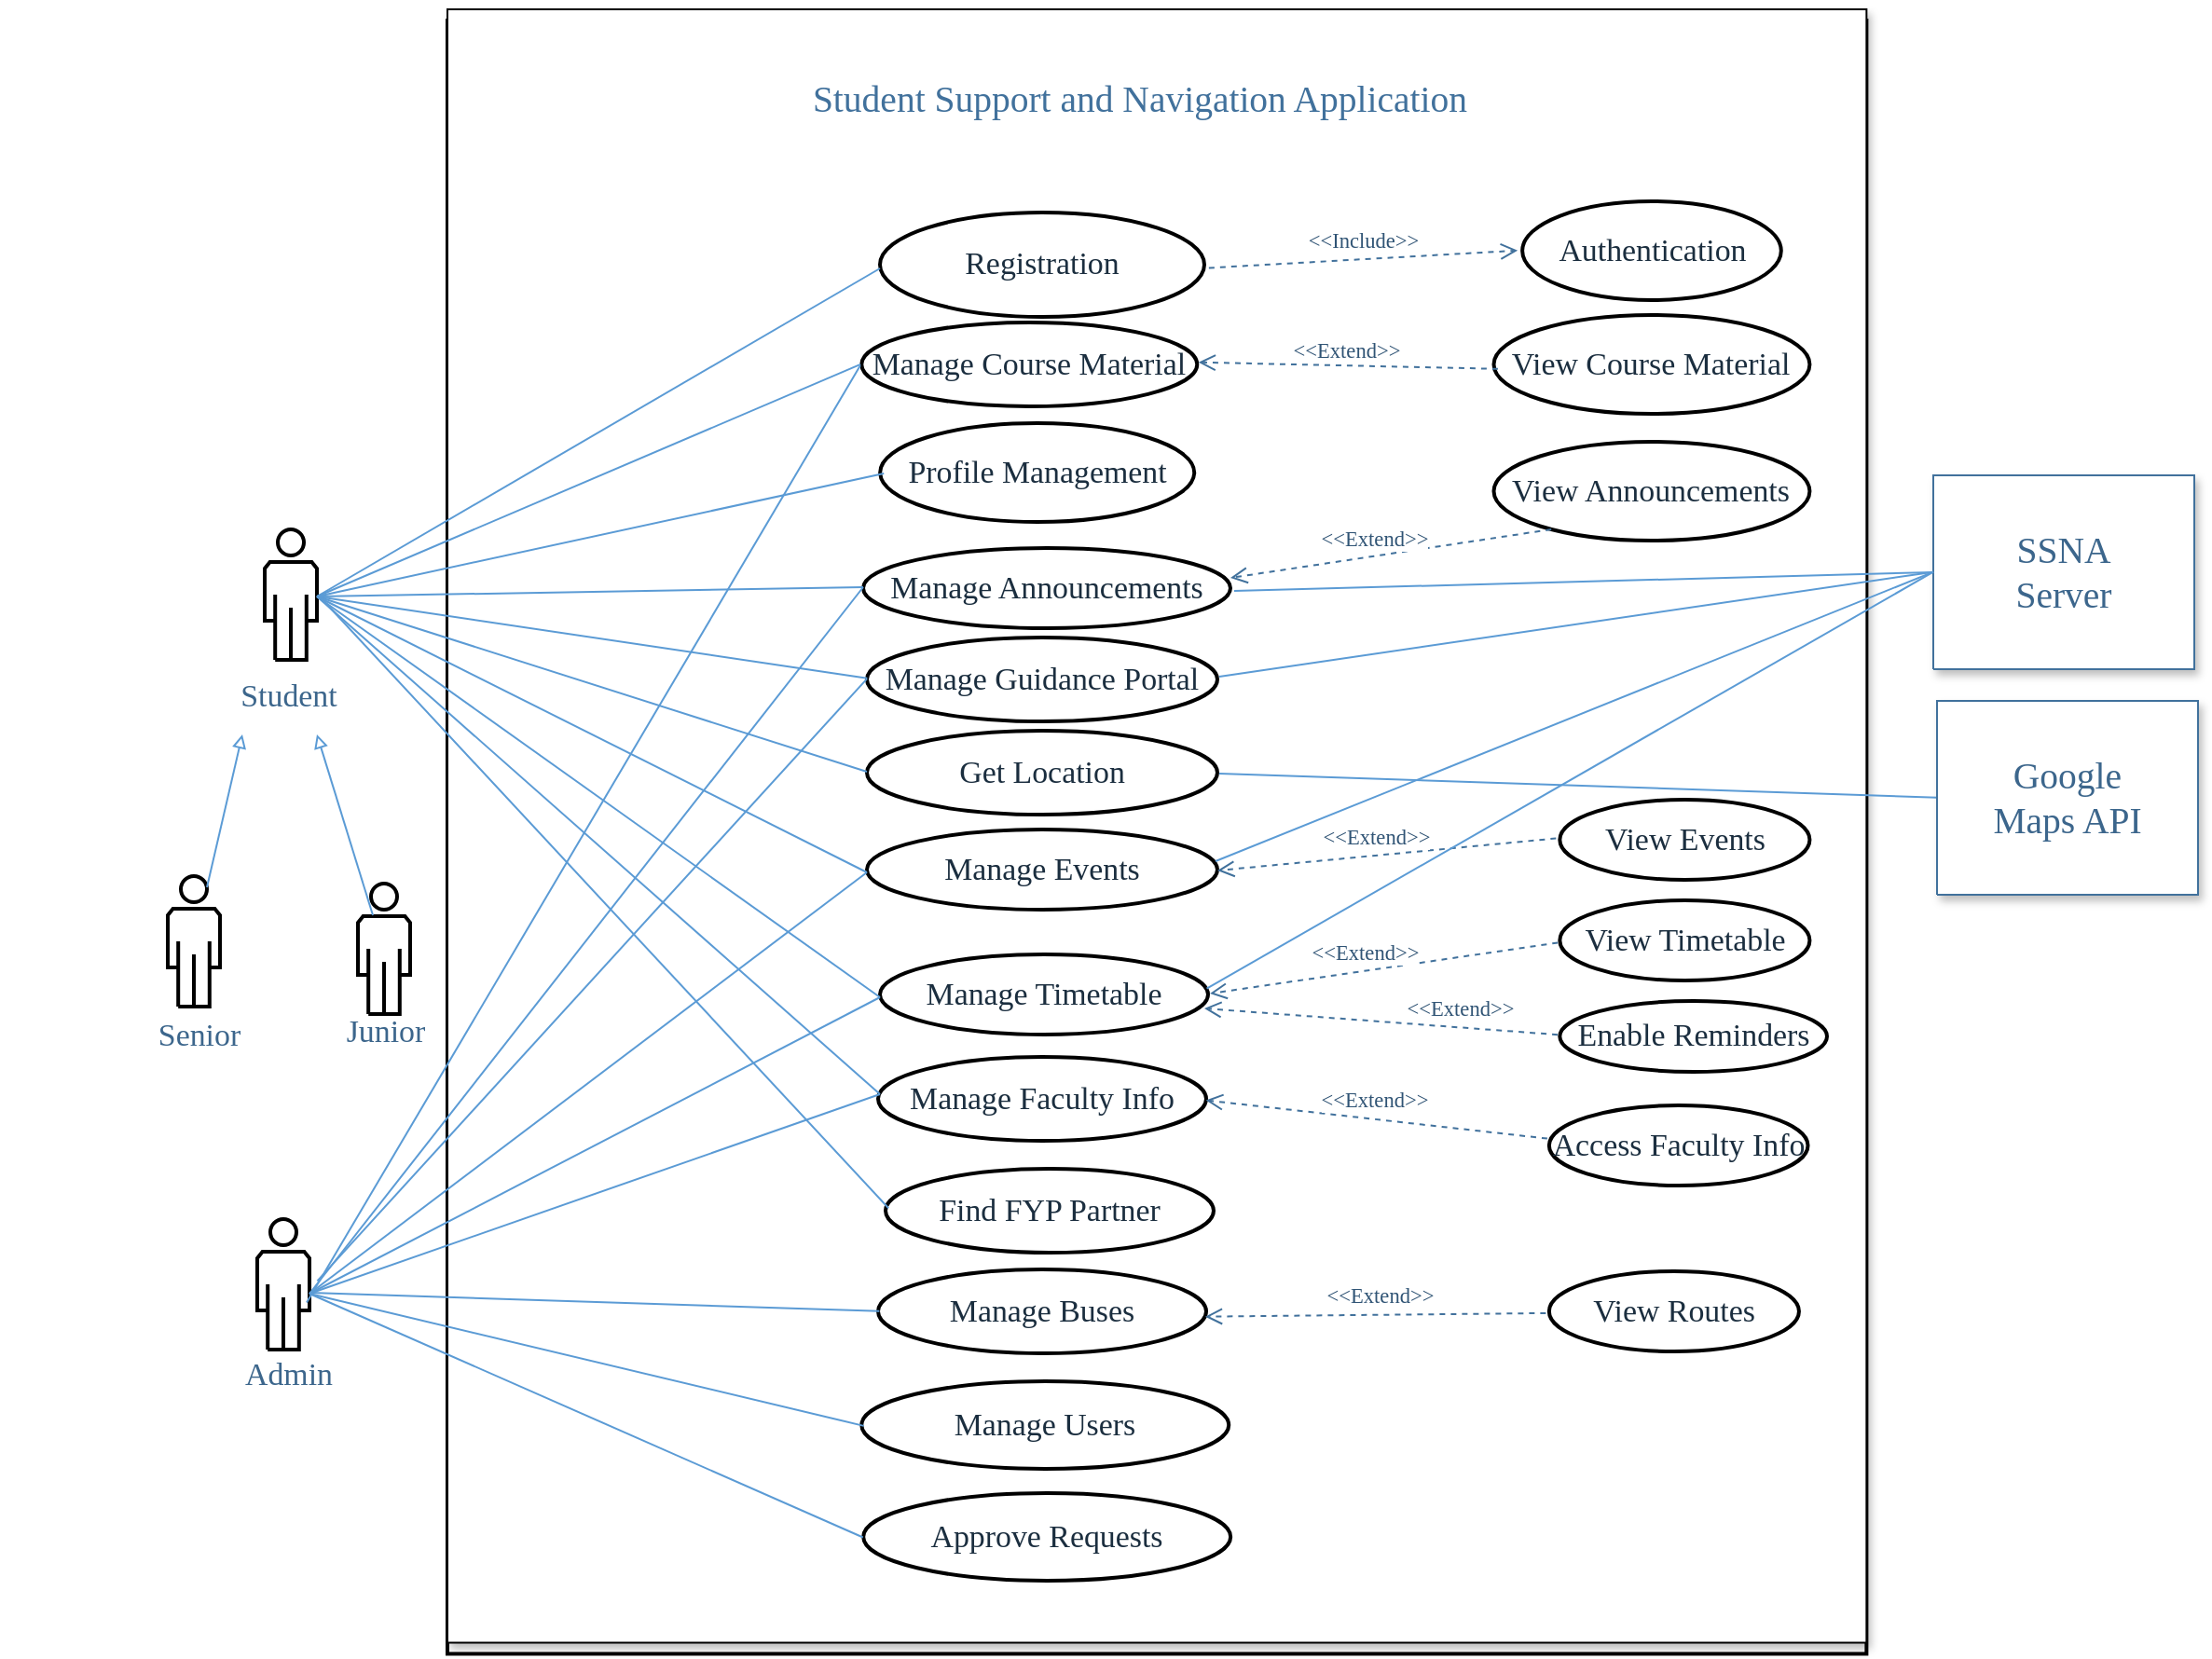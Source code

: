 <mxfile version="22.0.7" type="google" pages="2">
  <diagram name="OLD" id="Page-1">
    <mxGraphModel grid="1" page="1" gridSize="10" guides="1" tooltips="1" connect="1" arrows="1" fold="1" pageScale="1" pageWidth="850" pageHeight="1100" math="0" shadow="0">
      <root>
        <mxCell id="0" />
        <mxCell id="1" parent="0" />
        <UserObject label="" tags="Container" id="2">
          <mxCell style="vsdxID=4;strokeWidth=2;spacingLeft=1;spacingRight=1;points=[[0.25,0,0],[0.5,0,0],[0.75,0,0],[1,0.25,0],[1,0.5,0],[1,0.75,0],[0.75,0.75,0],[0.5,0.75,0],[0.25,0.75,0],[0.25,0.75,0],[0.25,0.5,0],[0.25,0.25,0]];labelBackgroundColor=none;rounded=0;html=1;whiteSpace=wrap;" vertex="1" parent="1">
            <mxGeometry x="245" y="10" width="761.182" height="876.22" as="geometry" />
          </mxCell>
        </UserObject>
        <mxCell id="3" style="vsdxID=5;shape=stencil(UzV2Ls5ILEhVNTIoLinKz04tz0wpyVA1dlE1MsrMy0gtyiwBslSNXVWNndPyi1LTi/JL81Ig/IJEkEoQKze/DGRCBUSfAUiHkUElhGdoAOG7QZTmZOYhKTWlkVqYJFmKiXcDVVSSqRDNS0AGIj7SMnNyINGJLI8ef0AhSNwbuwIA);shadow=1;points=[[0.25,0,0],[0.5,0,0],[0.75,0,0],[1,0.25,0],[1,0.5,0],[1,0.75,0],[0.75,1,0],[0.5,1,0],[0.25,1,0],[0,0.75,0],[0,0.5,0],[0,0.25,0]];labelBackgroundColor=none;rounded=0;html=1;whiteSpace=wrap;" vertex="1" parent="2">
          <mxGeometry y="-6" width="761.182" height="876.22" as="geometry" />
        </mxCell>
        <UserObject label="&lt;div style=&quot;font-size: 1px&quot;&gt;&lt;font style=&quot;font-size:16.93px;font-family:Calibri;color:#1b2e3f;direction:ltr;letter-spacing:0px;line-height:120%;opacity:1&quot;&gt;View Events&lt;br/&gt;&lt;/font&gt;&lt;/div&gt;" tags="Background" id="41">
          <mxCell style="verticalAlign=middle;align=center;overflow=width;vsdxID=173;shape=stencil(vVHLDsIgEPwajiQI6RfU+h8bu22JCGRB2/69kG1iazx58DazM/vIjjBtmiCi0CplCjecbZ8nYc5Ca+snJJsLEqYTph0C4Ujh4XvmEaqzont41gkL96naodXKrGF6YSfQtUi0OXXDVlqPfJNP6usotUhYbJIUMmQb/GGrAxpRljVycDBuc1hKM2LclX8/7H9nFfB+82Cd45T2+mcspcSRmu4F);strokeWidth=2;points=[];labelBackgroundColor=none;rounded=0;html=1;whiteSpace=wrap;" vertex="1" parent="3">
            <mxGeometry x="596.667" y="424" width="134.046" height="43" as="geometry" />
          </mxCell>
        </UserObject>
        <UserObject label="&lt;div style=&quot;font-size: 1px&quot;&gt;&lt;font style=&quot;font-size:16.93px;font-family:Calibri;color:#1b2e3f;direction:ltr;letter-spacing:0px;line-height:120%;opacity:1&quot;&gt;View Timetable&lt;br/&gt;&lt;/font&gt;&lt;/div&gt;" tags="Background" id="42">
          <mxCell style="verticalAlign=middle;align=center;overflow=width;vsdxID=178;shape=stencil(vVHLDsIgEPwajiQI6RfU+h8bu22JCGRB2/69kG1iazx58DazM/vIjjBtmiCi0CplCjecbZ8nYc5Ca+snJJsLEqYTph0C4Ujh4XvmEaqzont41gkL96naodXKrGF6YSfQtUi0OXXDVlqPfJNP6usotUhYbJIUMmQb/GGrAxpRljVycDBuc1hKM2LclX8/7H9nFfB+82Cd45T2+mcspcSRmu4F);strokeWidth=2;points=[];labelBackgroundColor=none;rounded=0;html=1;whiteSpace=wrap;" vertex="1" parent="3">
            <mxGeometry x="596.667" y="478" width="134.046" height="43" as="geometry" />
          </mxCell>
        </UserObject>
        <UserObject label="&lt;div style=&quot;font-size: 1px&quot;&gt;&lt;font style=&quot;font-size:16.93px;font-family:Calibri;color:#1b2e3f;direction:ltr;letter-spacing:0px;line-height:120%;opacity:1&quot;&gt;Enable Reminders&lt;br/&gt;&lt;/font&gt;&lt;/div&gt;" tags="Background" id="45">
          <mxCell style="verticalAlign=middle;align=center;overflow=width;vsdxID=192;shape=stencil(vVHLDsIgEPwajiQI6RfU+h8bu22JCGRB2/69kG1iazx58DazM/vIjjBtmiCi0CplCjecbZ8nYc5Ca+snJJsLEqYTph0C4Ujh4XvmEaqzont41gkL96naodXKrGF6YSfQtUi0OXXDVlqPfJNP6usotUhYbJIUMmQb/GGrAxpRljVycDBuc1hKM2LclX8/7H9nFfB+82Cd45T2+mcspcSRmu4F);strokeWidth=2;points=[];labelBackgroundColor=none;rounded=0;html=1;whiteSpace=wrap;" vertex="1" parent="3">
            <mxGeometry x="596.66" y="532" width="143.34" height="38" as="geometry" />
          </mxCell>
        </UserObject>
        <UserObject label="&lt;div style=&quot;font-size: 1px&quot;&gt;&lt;font style=&quot;font-size:16.93px;font-family:Calibri;color:#1b2e3f;direction:ltr;letter-spacing:0px;line-height:120%;opacity:1&quot;&gt;Access Faculty Info&lt;br/&gt;&lt;/font&gt;&lt;/div&gt;" tags="Background" id="43">
          <mxCell style="verticalAlign=middle;align=center;overflow=width;vsdxID=182;shape=stencil(vVHLDsIgEPwajiQI6RfU+h8bu22JCGRB2/69kG1iazx58DazM/vIjjBtmiCi0CplCjecbZ8nYc5Ca+snJJsLEqYTph0C4Ujh4XvmEaqzont41gkL96naodXKrGF6YSfQtUi0OXXDVlqPfJNP6usotUhYbJIUMmQb/GGrAxpRljVycDBuc1hKM2LclX8/7H9nFfB+82Cd45T2+mcspcSRmu4F);strokeWidth=2;points=[];labelBackgroundColor=none;rounded=0;html=1;whiteSpace=wrap;" vertex="1" parent="3">
            <mxGeometry x="590.922" y="588" width="138.834" height="43" as="geometry" />
          </mxCell>
        </UserObject>
        <UserObject label="&lt;div style=&quot;font-size: 1px&quot;&gt;&lt;font style=&quot;font-size:16.93px;font-family:Calibri;color:#1b2e3f;direction:ltr;letter-spacing:0px;line-height:120%;opacity:1&quot;&gt;View Announcements&lt;br/&gt;&lt;/font&gt;&lt;/div&gt;" tags="Background" id="44">
          <mxCell style="verticalAlign=middle;align=center;overflow=width;vsdxID=187;shape=stencil(vVHLDsIgEPwajiQI6RfU+h8bu22JCGRB2/69kG1iazx58DazM/vIjjBtmiCi0CplCjecbZ8nYc5Ca+snJJsLEqYTph0C4Ujh4XvmEaqzont41gkL96naodXKrGF6YSfQtUi0OXXDVlqPfJNP6usotUhYbJIUMmQb/GGrAxpRljVycDBuc1hKM2LclX8/7H9nFfB+82Cd45T2+mcspcSRmu4F);strokeWidth=2;points=[];labelBackgroundColor=none;rounded=0;html=1;whiteSpace=wrap;" vertex="1" parent="3">
            <mxGeometry x="561.243" y="232" width="169.473" height="53" as="geometry" />
          </mxCell>
        </UserObject>
        <UserObject label="&lt;div style=&quot;font-size: 1px&quot;&gt;&lt;font style=&quot;font-size:16.93px;font-family:Calibri;color:#1b2e3f;direction:ltr;letter-spacing:0px;line-height:120%;opacity:1&quot;&gt;View Course Material&lt;/font&gt;&lt;/div&gt;" tags="Background" id="zwYqGLrPk0C4on1Yfifq-146">
          <mxCell style="verticalAlign=middle;align=center;overflow=width;vsdxID=187;shape=stencil(vVHLDsIgEPwajiQI6RfU+h8bu22JCGRB2/69kG1iazx58DazM/vIjjBtmiCi0CplCjecbZ8nYc5Ca+snJJsLEqYTph0C4Ujh4XvmEaqzont41gkL96naodXKrGF6YSfQtUi0OXXDVlqPfJNP6usotUhYbJIUMmQb/GGrAxpRljVycDBuc1hKM2LclX8/7H9nFfB+82Cd45T2+mcspcSRmu4F);strokeWidth=2;points=[];labelBackgroundColor=none;rounded=0;html=1;whiteSpace=wrap;" vertex="1" parent="3">
            <mxGeometry x="561.243" y="164" width="169.473" height="53" as="geometry" />
          </mxCell>
        </UserObject>
        <UserObject label="&lt;div style=&quot;font-size: 1px&quot;&gt;&lt;font style=&quot;font-size:16.93px;font-family:Calibri;color:#1b2e3f;direction:ltr;letter-spacing:0px;line-height:120%;opacity:1&quot;&gt;Authentication&lt;br/&gt;&lt;/font&gt;&lt;/div&gt;" tags="Background" id="24">
          <mxCell style="verticalAlign=middle;align=center;overflow=width;vsdxID=20;shape=stencil(vVHLDsIgEPwajiQI6RfU+h8bu22JCGRB2/69kG1iazx58DazM/vIjjBtmiCi0CplCjecbZ8nYc5Ca+snJJsLEqYTph0C4Ujh4XvmEaqzont41gkL96naodXKrGF6YSfQtUi0OXXDVlqPfJNP6usotUhYbJIUMmQb/GGrAxpRljVycDBuc1hKM2LclX8/7H9nFfB+82Cd45T2+mcspcSRmu4F);strokeWidth=2;points=[];labelBackgroundColor=none;rounded=0;html=1;whiteSpace=wrap;" vertex="1" parent="3">
            <mxGeometry x="576.563" y="103" width="138.834" height="53" as="geometry" />
          </mxCell>
        </UserObject>
        <UserObject label="&lt;div style=&quot;font-size: 1px&quot;&gt;&lt;font style=&quot;font-size:16.93px;font-family:Calibri;color:#1b2e3f;direction:ltr;letter-spacing:0px;line-height:120%;opacity:1&quot;&gt;Profile Management&lt;br/&gt;&lt;/font&gt;&lt;/div&gt;" tags="Background" id="46">
          <mxCell style="verticalAlign=middle;align=center;overflow=width;vsdxID=194;shape=stencil(vVHLDsIgEPwajiQI6RfU+h8bu22JCGRB2/69kG1iazx58DazM/vIjjBtmiCi0CplCjecbZ8nYc5Ca+snJJsLEqYTph0C4Ujh4XvmEaqzont41gkL96naodXKrGF6YSfQtUi0OXXDVlqPfJNP6usotUhYbJIUMmQb/GGrAxpRljVycDBuc1hKM2LclX8/7H9nFfB+82Cd45T2+mcspcSRmu4F);strokeWidth=2;points=[];labelBackgroundColor=none;rounded=0;html=1;whiteSpace=wrap;" vertex="1" parent="3">
            <mxGeometry x="232.091" y="222" width="168.515" height="53" as="geometry" />
          </mxCell>
        </UserObject>
        <UserObject label="&lt;div style=&quot;font-size: 1px&quot;&gt;&lt;font style=&quot;font-size:16.93px;font-family:Calibri;color:#1b2e3f;direction:ltr;letter-spacing:0px;line-height:120%;opacity:1&quot;&gt;Manage Course Material&lt;br&gt;&lt;/font&gt;&lt;/div&gt;" tags="Background" id="25">
          <mxCell style="verticalAlign=middle;align=center;overflow=width;vsdxID=48;shape=stencil(vVHLDsIgEPwajiQI6RfU+h8bu22JCGRB2/69kG1iazx58DazM/vIjjBtmiCi0CplCjecbZ8nYc5Ca+snJJsLEqYTph0C4Ujh4XvmEaqzont41gkL96naodXKrGF6YSfQtUi0OXXDVlqPfJNP6usotUhYbJIUMmQb/GGrAxpRljVycDBuc1hKM2LclX8/7H9nFfB+82Cd45T2+mcspcSRmu4F);strokeWidth=2;points=[];labelBackgroundColor=none;rounded=0;html=1;whiteSpace=wrap;" vertex="1" parent="3">
            <mxGeometry x="222.134" y="168" width="180.005" height="45" as="geometry" />
          </mxCell>
        </UserObject>
        <UserObject label="&lt;div style=&quot;font-size: 1px&quot;&gt;&lt;font style=&quot;font-size:11.29px;font-family:Calibri;color:#305475;direction:ltr;letter-spacing:0px;line-height:120%;opacity:1&quot;&gt;&amp;lt;&amp;lt;Extend&amp;gt;&amp;gt;&lt;br/&gt;&lt;/font&gt;&lt;/div&gt;" tags="Connector" id="zwYqGLrPk0C4on1Yfifq-147">
          <mxCell style="vsdxID=186;edgeStyle=none;dashed=1;startArrow=none;endArrow=open;startSize=2;endSize=7;strokeColor=#41719c;spacingTop=0;spacingBottom=0;spacingLeft=0;spacingRight=0;verticalAlign=middle;html=1;labelBackgroundColor=#ffffff;rounded=0;align=center;exitX=0.013;exitY=0.545;exitDx=0;exitDy=0;exitPerimeter=0;entryX=1.004;entryY=0.475;entryDx=0;entryDy=0;entryPerimeter=0;" edge="1" parent="3" source="zwYqGLrPk0C4on1Yfifq-146" target="25">
            <mxGeometry x="0.017" y="-8" relative="1" as="geometry">
              <mxPoint as="offset" />
              <Array as="points" />
              <mxPoint x="395.437" y="246" as="targetPoint" />
            </mxGeometry>
          </mxCell>
        </UserObject>
        <UserObject label="&lt;div style=&quot;font-size: 1px&quot;&gt;&lt;font style=&quot;font-size:16.93px;font-family:Calibri;color:#1b2e3f;direction:ltr;letter-spacing:0px;line-height:120%;opacity:1&quot;&gt;View Routes&lt;br&gt;&lt;/font&gt;&lt;/div&gt;" tags="Background" id="QN068_K_DJ08zxaq-ks4-145">
          <mxCell style="verticalAlign=middle;align=center;overflow=width;vsdxID=178;shape=stencil(vVHLDsIgEPwajiQI6RfU+h8bu22JCGRB2/69kG1iazx58DazM/vIjjBtmiCi0CplCjecbZ8nYc5Ca+snJJsLEqYTph0C4Ujh4XvmEaqzont41gkL96naodXKrGF6YSfQtUi0OXXDVlqPfJNP6usotUhYbJIUMmQb/GGrAxpRljVycDBuc1hKM2LclX8/7H9nFfB+82Cd45T2+mcspcSRmu4F);strokeWidth=2;points=[];labelBackgroundColor=none;rounded=0;html=1;whiteSpace=wrap;" vertex="1" parent="3">
            <mxGeometry x="590.927" y="677" width="134.046" height="43" as="geometry" />
          </mxCell>
        </UserObject>
        <UserObject label="&lt;div style=&quot;font-size: 1px&quot;&gt;&lt;font style=&quot;font-size:16.93px;font-family:Calibri;color:#1b2e3f;direction:ltr;letter-spacing:0px;line-height:120%;opacity:1&quot;&gt;Approve Requests&lt;/font&gt;&lt;font style=&quot;font-size:16.93px;font-family:Themed;color:#1b2e3f;direction:ltr;letter-spacing:0px;line-height:120%;opacity:1&quot;&gt;&lt;br/&gt;&lt;/font&gt;&lt;/div&gt;" tags="Background" id="32">
          <mxCell style="verticalAlign=middle;align=center;overflow=width;vsdxID=72;shape=stencil(vVHLDsIgEPwajiQI6RfU+h8bu22JCGRB2/69kG1iazx58DazM/vIjjBtmiCi0CplCjecbZ8nYc5Ca+snJJsLEqYTph0C4Ujh4XvmEaqzont41gkL96naodXKrGF6YSfQtUi0OXXDVlqPfJNP6usotUhYbJIUMmQb/GGrAxpRljVycDBuc1hKM2LclX8/7H9nFfB+82Cd45T2+mcspcSRmu4F);strokeWidth=2;points=[];labelBackgroundColor=none;rounded=0;html=1;whiteSpace=wrap;" vertex="1" parent="3">
            <mxGeometry x="223.09" y="796" width="197" height="47" as="geometry" />
          </mxCell>
        </UserObject>
        <UserObject label="&lt;div style=&quot;font-size: 1px&quot;&gt;&lt;font style=&quot;font-size:16.93px;font-family:Calibri;color:#1b2e3f;direction:ltr;letter-spacing:0px;line-height:120%;opacity:1&quot;&gt;Manage Users&lt;br&gt;&lt;/font&gt;&lt;/div&gt;" tags="Background" id="38">
          <mxCell style="verticalAlign=middle;align=center;overflow=width;vsdxID=116;shape=stencil(vVHLDsIgEPwajiQI6RfU+h8bu22JCGRB2/69kG1iazx58DazM/vIjjBtmiCi0CplCjecbZ8nYc5Ca+snJJsLEqYTph0C4Ujh4XvmEaqzont41gkL96naodXKrGF6YSfQtUi0OXXDVlqPfJNP6usotUhYbJIUMmQb/GGrAxpRljVycDBuc1hKM2LclX8/7H9nFfB+82Cd45T2+mcspcSRmu4F);strokeWidth=2;points=[];labelBackgroundColor=none;rounded=0;html=1;whiteSpace=wrap;" vertex="1" parent="3">
            <mxGeometry x="222.13" y="736" width="197" height="47" as="geometry" />
          </mxCell>
        </UserObject>
        <UserObject label="&lt;div style=&quot;font-size: 1px&quot;&gt;&lt;font style=&quot;font-size:16.93px;font-family:Calibri;color:#1b2e3f;direction:ltr;letter-spacing:0px;line-height:120%;opacity:1&quot;&gt;Manage Buses&lt;br&gt;&lt;/font&gt;&lt;/div&gt;" tags="Background" id="QN068_K_DJ08zxaq-ks4-143">
          <mxCell style="verticalAlign=middle;align=center;overflow=width;vsdxID=66;shape=stencil(vVHLDsIgEPwajiQI6RfU+h8bu22JCGRB2/69kG1iazx58DazM/vIjjBtmiCi0CplCjecbZ8nYc5Ca+snJJsLEqYTph0C4Ujh4XvmEaqzont41gkL96naodXKrGF6YSfQtUi0OXXDVlqPfJNP6usotUhYbJIUMmQb/GGrAxpRljVycDBuc1hKM2LclX8/7H9nFfB+82Cd45T2+mcspcSRmu4F);strokeWidth=2;points=[];labelBackgroundColor=none;rounded=0;html=1;whiteSpace=wrap;" vertex="1" parent="3">
            <mxGeometry x="231" y="676" width="176" height="45" as="geometry" />
          </mxCell>
        </UserObject>
        <UserObject label="&lt;div style=&quot;font-size: 1px&quot;&gt;&lt;font style=&quot;font-size:11.29px;font-family:Calibri;color:#305475;direction:ltr;letter-spacing:0px;line-height:120%;opacity:1&quot;&gt;&amp;lt;&amp;lt;Extend&amp;gt;&amp;gt;&lt;br/&gt;&lt;/font&gt;&lt;/div&gt;" tags="Connector" id="QN068_K_DJ08zxaq-ks4-146">
          <mxCell style="vsdxID=183;edgeStyle=none;dashed=1;startArrow=none;endArrow=open;startSize=2;endSize=7;strokeColor=#41719c;spacingTop=0;spacingBottom=0;spacingLeft=0;spacingRight=0;verticalAlign=middle;html=1;labelBackgroundColor=#ffffff;rounded=0;align=center;exitX=-0.013;exitY=0.522;exitDx=0;exitDy=0;exitPerimeter=0;entryX=0.997;entryY=0.563;entryDx=0;entryDy=0;entryPerimeter=0;" edge="1" parent="3" source="QN068_K_DJ08zxaq-ks4-145" target="QN068_K_DJ08zxaq-ks4-143">
            <mxGeometry x="-0.025" y="-10" relative="1" as="geometry">
              <mxPoint as="offset" />
              <Array as="points" />
              <mxPoint x="645" y="683.22" as="sourcePoint" />
              <mxPoint x="435" y="669.22" as="targetPoint" />
            </mxGeometry>
          </mxCell>
        </UserObject>
        <UserObject label="&lt;div style=&quot;font-size: 1px&quot;&gt;&lt;font style=&quot;font-size:16.93px;font-family:Calibri;color:#1b2e3f;direction:ltr;letter-spacing:0px;line-height:120%;opacity:1&quot;&gt;Find FYP Partner&lt;br&gt;&lt;/font&gt;&lt;/div&gt;" tags="Background" id="qNtNt7pnPMoR2gbOmx2K-143">
          <mxCell style="verticalAlign=middle;align=center;overflow=width;vsdxID=66;shape=stencil(vVHLDsIgEPwajiQI6RfU+h8bu22JCGRB2/69kG1iazx58DazM/vIjjBtmiCi0CplCjecbZ8nYc5Ca+snJJsLEqYTph0C4Ujh4XvmEaqzont41gkL96naodXKrGF6YSfQtUi0OXXDVlqPfJNP6usotUhYbJIUMmQb/GGrAxpRljVycDBuc1hKM2LclX8/7H9nFfB+82Cd45T2+mcspcSRmu4F);strokeWidth=2;points=[];labelBackgroundColor=none;rounded=0;html=1;whiteSpace=wrap;" vertex="1" parent="3">
            <mxGeometry x="235" y="622" width="176" height="45" as="geometry" />
          </mxCell>
        </UserObject>
        <mxCell id="5" style="vsdxID=7;fillColor=none;gradientColor=none;gradientDirection=north;strokeColor=none;strokeWidth=2;spacingLeft=1;spacingRight=1;points=[[0.25,0,0],[0.5,0,0],[0.75,0,0],[1,0.25,0],[1,0.5,0],[1,0.75,0],[0.75,1,0],[0.5,1,0],[0.25,1,0],[0,0.75,0],[0,0.5,0],[0,0.25,0]];labelBackgroundColor=none;rounded=0;html=1;whiteSpace=wrap;" vertex="1" parent="2">
          <mxGeometry width="743" height="60" as="geometry" />
        </mxCell>
        <mxCell id="6" value="&lt;div style=&quot;font-size: 1px&quot;&gt;&lt;p style=&quot;text-align:center;margin-left:0;margin-right:0;margin-top:0px;margin-bottom:0px;text-indent:0;vertical-align:middle;direction:ltr;&quot;&gt;&lt;/p&gt;&lt;/div&gt;" style="verticalAlign=middle;align=center;overflow=width;vsdxID=8;fillColor=none;gradientColor=none;strokeColor=none;strokeWidth=2;points=[[0.25,0,0],[0.5,0,0],[0.75,0,0],[1,0.25,0],[1,0.5,0],[1,0.75,0],[0.75,1,0],[0.5,1,0],[0.25,1,0],[0,0.75,0],[0,0.5,0],[0,0.25,0]];labelBackgroundColor=none;rounded=0;html=1;whiteSpace=wrap;" vertex="1" parent="5">
          <mxGeometry width="743" height="60" as="geometry" />
        </mxCell>
        <mxCell id="7" value="&lt;div style=&quot;font-size: 1px&quot;&gt;&lt;p style=&quot;text-align:center;margin-left:0;margin-right:0;margin-top:0px;margin-bottom:0px;text-indent:0;vertical-align:middle;direction:ltr;&quot;&gt;&lt;font style=&quot;font-size:19.76px;font-family:Calibri;color:#41719c;direction:ltr;letter-spacing:0px;line-height:120%;opacity:1&quot;&gt;&lt;br/&gt;Student Support and Navigation Application&lt;br/&gt;&lt;/font&gt;&lt;/p&gt;&lt;/div&gt;" style="text;vsdxID=7;fillColor=none;gradientColor=none;gradientDirection=north;strokeColor=none;strokeWidth=2;spacingLeft=1;spacingRight=1;points=[[0.25,0,0],[0.5,0,0],[0.75,0,0],[1,0.25,0],[1,0.5,0],[1,0.75,0],[0.75,1,0],[0.5,1,0],[0.25,1,0],[0,0.75,0],[0,0.5,0],[0,0.25,0]];labelBackgroundColor=none;rounded=0;html=1;whiteSpace=wrap;verticalAlign=middle;align=center;overflow=width;;html=1;" vertex="1" parent="5">
          <mxGeometry width="743.182" height="60" as="geometry" />
        </mxCell>
        <UserObject label="" tags="Container" id="8">
          <mxCell style="vsdxID=10;fillColor=none;gradientColor=none;strokeColor=none;strokeWidth=2;spacingLeft=1;spacingRight=1;points=[[0.25,0,0],[0.5,0,0],[0.75,0,0],[1,0.25,0],[1,0.5,0],[1,0.75,0],[0.75,0.75,0],[0.5,0.75,0],[0.25,0.75,0],[0.25,0.75,0],[0.25,0.5,0],[0.25,0.25,0]];labelBackgroundColor=none;rounded=0;html=1;whiteSpace=wrap;" vertex="1" parent="1">
            <mxGeometry x="1042" y="254" width="140" height="104" as="geometry" />
          </mxCell>
        </UserObject>
        <mxCell id="9" style="vsdxID=11;fillColor=#ffffff;gradientColor=none;shape=stencil(UzV2Ls5ILEhVNTIoLinKz04tz0wpyVA1dlE1MsrMy0gtyiwBslSNXVWNndPyi1LTi/JL81Ig/IJEkEoQKze/DGRCBUSfAUiHkUElhGdoAOG7QZTmZOYhKTWlkVqYJFmKiXcDVVSSqRDNS0AGIj7SMnNyINGJLI8ef0AhSNwbuwIA);strokeColor=#41719c;shadow=1;points=[[0.25,0,0],[0.5,0,0],[0.75,0,0],[1,0.25,0],[1,0.5,0],[1,0.75,0],[0.75,1,0],[0.5,1,0],[0.25,1,0],[0,0.75,0],[0,0.5,0],[0,0.25,0]];labelBackgroundColor=none;rounded=0;html=1;whiteSpace=wrap;" vertex="1" parent="8">
          <mxGeometry width="140" height="104" as="geometry" />
        </mxCell>
        <mxCell id="10" value="&lt;div style=&quot;font-size: 1px&quot;&gt;&lt;p style=&quot;text-align:center;margin-left:0;margin-right:0;margin-top:0px;margin-bottom:0px;text-indent:0;vertical-align:middle;direction:ltr;&quot;&gt;&lt;/p&gt;&lt;/div&gt;" style="text;vsdxID=11;fillColor=none;gradientColor=none;strokeColor=none;shadow=1;points=[[0.25,0,0],[0.5,0,0],[0.75,0,0],[1,0.25,0],[1,0.5,0],[1,0.75,0],[0.75,1,0],[0.5,1,0],[0.25,1,0],[0,0.75,0],[0,0.5,0],[0,0.25,0]];labelBackgroundColor=none;rounded=0;html=1;whiteSpace=wrap;verticalAlign=middle;align=center;overflow=width;;html=1;" vertex="1" parent="9">
          <mxGeometry y="-0.33" width="140" height="104.33" as="geometry" />
        </mxCell>
        <mxCell id="11" style="vsdxID=13;fillColor=none;gradientColor=none;gradientDirection=north;strokeColor=none;strokeWidth=2;spacingLeft=1;spacingRight=1;points=[[0.25,0,0],[0.5,0,0],[0.75,0,0],[1,0.25,0],[1,0.5,0],[1,0.75,0],[0.75,1,0],[0.5,1,0],[0.25,1,0],[0,0.75,0],[0,0.5,0],[0,0.25,0]];labelBackgroundColor=none;rounded=0;html=1;whiteSpace=wrap;" vertex="1" parent="8">
          <mxGeometry width="140" height="80" as="geometry" />
        </mxCell>
        <mxCell id="12" value="&lt;div style=&quot;font-size: 1px&quot;&gt;&lt;p style=&quot;text-align:center;margin-left:0;margin-right:0;margin-top:0px;margin-bottom:0px;text-indent:0;vertical-align:middle;direction:ltr;&quot;&gt;&lt;/p&gt;&lt;/div&gt;" style="verticalAlign=middle;align=center;overflow=width;vsdxID=14;fillColor=none;gradientColor=none;strokeColor=none;strokeWidth=2;points=[[0.25,0,0],[0.5,0,0],[0.75,0,0],[1,0.25,0],[1,0.5,0],[1,0.75,0],[0.75,1,0],[0.5,1,0],[0.25,1,0],[0,0.75,0],[0,0.5,0],[0,0.25,0]];labelBackgroundColor=none;rounded=0;html=1;whiteSpace=wrap;" vertex="1" parent="11">
          <mxGeometry width="140" height="30" as="geometry" />
        </mxCell>
        <mxCell id="13" value="&lt;div style=&quot;font-size: 1px&quot;&gt;&lt;font style=&quot;font-size:14.11px;font-family:Calibri;color:#41719c;direction:ltr;letter-spacing:0px;line-height:120%;opacity:1&quot;&gt; &lt;br/&gt;&lt;/font&gt;&lt;/div&gt;" style="text;vsdxID=13;fillColor=none;gradientColor=none;gradientDirection=north;strokeColor=none;strokeWidth=2;spacingLeft=1;spacingRight=1;points=[[0.25,0,0],[0.5,0,0],[0.75,0,0],[1,0.25,0],[1,0.5,0],[1,0.75,0],[0.75,1,0],[0.5,1,0],[0.25,1,0],[0,0.75,0],[0,0.5,0],[0,0.25,0]];labelBackgroundColor=none;rounded=0;html=1;whiteSpace=wrap;verticalAlign=middle;align=left;overflow=width;;html=1;" vertex="1" parent="11">
          <mxGeometry width="140" height="30" as="geometry" />
        </mxCell>
        <UserObject label="&lt;div style=&quot;font-size: 1px&quot;&gt;&lt;font style=&quot;font-size:19.76px;font-family:Calibri;color:#3c668c;direction:ltr;letter-spacing:0px;line-height:120%;opacity:1&quot;&gt;SSNA Server&lt;br/&gt;&lt;/font&gt;&lt;/div&gt;" tags="Background" id="22">
          <mxCell style="verticalAlign=middle;align=center;overflow=width;vsdxID=15;fillColor=none;gradientColor=none;shape=stencil(nZBLDoAgDERP0z3SIyjew0SURgSD+Lu9kMZoXLhwN9O+tukAlrNpJg1SzDH4QW/URgNYgZTkjA4UkwJUgGXng+6DX1zLfmoymdXo17xh5zmRJ6Q42BWCfc2oJfdAr+Yv+AP9Cb7OJ3H/2JG1HNGz/84klThPVCc=);strokeColor=none;strokeWidth=2;points=[];labelBackgroundColor=none;rounded=0;html=1;whiteSpace=wrap;" vertex="1" parent="11">
            <mxGeometry x="23" y="22" width="94" height="60" as="geometry" />
          </mxCell>
        </UserObject>
        <UserObject label="" tags="Background" id="20">
          <mxCell style="vsdxID=3;shape=stencil(tZTbDoIwDEC/Zo+YsQXBZy//sciAxclImYJ/70ghAkGCqG/tetr1lhK+LzNRSMJoacFcZKVimxF+IIypPJOgrJMIPxK+TwzIFMwtj1EvREM20tXcmwg1+jHauDD6QNWnqJ+Q1Sp/zwbL0XAGXUvyGdIfoix4j+6Wo11zlmWwvK5oNTo3guiDyQbr2e2Pws4v4mhpgxHbRwWcnQm6ObBNC0PXM1RbezgZitaeqFXpgbHCKpMP9k8LSKXnvvESLdLWD01lJWXRe/4iseka/5KYE17nIVFa43Xp28fnxD3hKeLHJw==);strokeWidth=2;points=[];labelBackgroundColor=none;rounded=0;html=1;whiteSpace=wrap;" vertex="1" parent="1">
            <mxGeometry x="147" y="283" width="28" height="70" as="geometry" />
          </mxCell>
        </UserObject>
        <UserObject label="&lt;div style=&quot;font-size: 1px&quot;&gt;&lt;font style=&quot;font-size:16.93px;font-family:Calibri;color:#3c668c;direction:ltr;letter-spacing:0px;line-height:120%;opacity:1&quot;&gt;Student&lt;br/&gt;&lt;/font&gt;&lt;/div&gt;" tags="Background" id="21">
          <mxCell style="verticalAlign=middle;align=center;overflow=width;vsdxID=9;fillColor=none;gradientColor=none;shape=stencil(nZBLDoAgDERP0z3SIyjew0SURgSD+Lu9kMZoXLhwN9O+tukAlrNpJg1SzDH4QW/URgNYgZTkjA4UkwJUgGXng+6DX1zLfmoymdXo17xh5zmRJ6Q42BWCfc2oJfdAr+Yv+AP9Cb7OJ3H/2JG1HNGz/84klThPVCc=);strokeColor=none;strokeWidth=2;points=[];labelBackgroundColor=none;rounded=0;html=1;whiteSpace=wrap;" vertex="1" parent="1">
            <mxGeometry x="53" y="359" width="214" height="28" as="geometry" />
          </mxCell>
        </UserObject>
        <UserObject label="&lt;div style=&quot;font-size: 1px&quot;&gt;&lt;font style=&quot;font-size:16.93px;font-family:Calibri;color:#1b2e3f;direction:ltr;letter-spacing:0px;line-height:120%;opacity:1&quot;&gt;Registration&lt;/font&gt;&lt;font style=&quot;font-size:16.93px;font-family:Themed;color:#1b2e3f;direction:ltr;letter-spacing:0px;line-height:120%;opacity:1&quot;&gt;&lt;br/&gt;&lt;/font&gt;&lt;/div&gt;" tags="Background" id="23">
          <mxCell style="verticalAlign=middle;align=center;overflow=width;vsdxID=19;shape=stencil(vVHLDsIgEPwajiQI6RfU+h8bu22JCGRB2/69kG1iazx58DazM/vIjjBtmiCi0CplCjecbZ8nYc5Ca+snJJsLEqYTph0C4Ujh4XvmEaqzont41gkL96naodXKrGF6YSfQtUi0OXXDVlqPfJNP6usotUhYbJIUMmQb/GGrAxpRljVycDBuc1hKM2LclX8/7H9nFfB+82Cd45T2+mcspcSRmu4F);strokeWidth=2;points=[];labelBackgroundColor=none;rounded=0;html=1;whiteSpace=wrap;" vertex="1" parent="1">
            <mxGeometry x="477" y="113" width="174" height="56" as="geometry" />
          </mxCell>
        </UserObject>
        <UserObject label="&lt;div style=&quot;font-size: 1px&quot;&gt;&lt;font style=&quot;font-size:16.93px;font-family:Calibri;color:#1b2e3f;direction:ltr;letter-spacing:0px;line-height:120%;opacity:1&quot;&gt;Manage Events&lt;br/&gt;&lt;/font&gt;&lt;/div&gt;" tags="Background" id="26">
          <mxCell style="verticalAlign=middle;align=center;overflow=width;vsdxID=57;shape=stencil(vVHLDsIgEPwajiQI6RfU+h8bu22JCGRB2/69kG1iazx58DazM/vIjjBtmiCi0CplCjecbZ8nYc5Ca+snJJsLEqYTph0C4Ujh4XvmEaqzont41gkL96naodXKrGF6YSfQtUi0OXXDVlqPfJNP6usotUhYbJIUMmQb/GGrAxpRljVycDBuc1hKM2LclX8/7H9nFfB+82Cd45T2+mcspcSRmu4F);strokeWidth=2;points=[];labelBackgroundColor=none;rounded=0;html=1;whiteSpace=wrap;" vertex="1" parent="1">
            <mxGeometry x="470" y="444" width="188" height="43" as="geometry" />
          </mxCell>
        </UserObject>
        <UserObject label="&lt;div style=&quot;font-size: 1px&quot;&gt;&lt;font style=&quot;font-size:16.93px;font-family:Calibri;color:#1b2e3f;direction:ltr;letter-spacing:0px;line-height:120%;opacity:1&quot;&gt;Manage Guidance Portal&lt;br/&gt;&lt;/font&gt;&lt;/div&gt;" tags="Background" id="27">
          <mxCell style="verticalAlign=middle;align=center;overflow=width;vsdxID=59;shape=stencil(vVHLDsIgEPwajiQI6RfU+h8bu22JCGRB2/69kG1iazx58DazM/vIjjBtmiCi0CplCjecbZ8nYc5Ca+snJJsLEqYTph0C4Ujh4XvmEaqzont41gkL96naodXKrGF6YSfQtUi0OXXDVlqPfJNP6usotUhYbJIUMmQb/GGrAxpRljVycDBuc1hKM2LclX8/7H9nFfB+82Cd45T2+mcspcSRmu4F);strokeWidth=2;points=[];labelBackgroundColor=none;rounded=0;html=1;whiteSpace=wrap;" vertex="1" parent="1">
            <mxGeometry x="470" y="341" width="188" height="45" as="geometry" />
          </mxCell>
        </UserObject>
        <UserObject label="&lt;div style=&quot;font-size: 1px&quot;&gt;&lt;font style=&quot;font-size:16.93px;font-family:Calibri;color:#1b2e3f;direction:ltr;letter-spacing:0px;line-height:120%;opacity:1&quot;&gt;Manage Announcements&lt;/font&gt;&lt;font style=&quot;font-size:16.93px;font-family:Themed;color:#1b2e3f;direction:ltr;letter-spacing:0px;line-height:120%;opacity:1&quot;&gt;&lt;br/&gt;&lt;/font&gt;&lt;/div&gt;" tags="Background" id="28">
          <mxCell style="verticalAlign=middle;align=center;overflow=width;vsdxID=60;shape=stencil(vVHLDsIgEPwajiQI6RfU+h8bu22JCGRB2/69kG1iazx58DazM/vIjjBtmiCi0CplCjecbZ8nYc5Ca+snJJsLEqYTph0C4Ujh4XvmEaqzont41gkL96naodXKrGF6YSfQtUi0OXXDVlqPfJNP6usotUhYbJIUMmQb/GGrAxpRljVycDBuc1hKM2LclX8/7H9nFfB+82Cd45T2+mcspcSRmu4F);strokeWidth=2;points=[];labelBackgroundColor=none;rounded=0;html=1;whiteSpace=wrap;" vertex="1" parent="1">
            <mxGeometry x="468" y="293" width="197" height="43" as="geometry" />
          </mxCell>
        </UserObject>
        <UserObject label="&lt;div style=&quot;font-size: 1px&quot;&gt;&lt;font style=&quot;font-size:16.93px;font-family:Calibri;color:#1b2e3f;direction:ltr;letter-spacing:0px;line-height:120%;opacity:1&quot;&gt;Get Location&lt;br/&gt;&lt;/font&gt;&lt;/div&gt;" tags="Background" id="29">
          <mxCell style="verticalAlign=middle;align=center;overflow=width;vsdxID=62;shape=stencil(vVHLDsIgEPwajiQI6RfU+h8bu22JCGRB2/69kG1iazx58DazM/vIjjBtmiCi0CplCjecbZ8nYc5Ca+snJJsLEqYTph0C4Ujh4XvmEaqzont41gkL96naodXKrGF6YSfQtUi0OXXDVlqPfJNP6usotUhYbJIUMmQb/GGrAxpRljVycDBuc1hKM2LclX8/7H9nFfB+82Cd45T2+mcspcSRmu4F);strokeWidth=2;points=[];labelBackgroundColor=none;rounded=0;html=1;whiteSpace=wrap;" vertex="1" parent="1">
            <mxGeometry x="470" y="391" width="188" height="45" as="geometry" />
          </mxCell>
        </UserObject>
        <UserObject label="&lt;div style=&quot;font-size: 1px&quot;&gt;&lt;font style=&quot;font-size:16.93px;font-family:Calibri;color:#1b2e3f;direction:ltr;letter-spacing:0px;line-height:120%;opacity:1&quot;&gt;Manage Timetable&lt;br/&gt;&lt;/font&gt;&lt;/div&gt;" tags="Background" id="30">
          <mxCell style="verticalAlign=middle;align=center;overflow=width;vsdxID=63;shape=stencil(vVHLDsIgEPwajiQI6RfU+h8bu22JCGRB2/69kG1iazx58DazM/vIjjBtmiCi0CplCjecbZ8nYc5Ca+snJJsLEqYTph0C4Ujh4XvmEaqzont41gkL96naodXKrGF6YSfQtUi0OXXDVlqPfJNP6usotUhYbJIUMmQb/GGrAxpRljVycDBuc1hKM2LclX8/7H9nFfB+82Cd45T2+mcspcSRmu4F);strokeWidth=2;points=[];labelBackgroundColor=none;rounded=0;html=1;whiteSpace=wrap;" vertex="1" parent="1">
            <mxGeometry x="477" y="511" width="176" height="43" as="geometry" />
          </mxCell>
        </UserObject>
        <UserObject label="&lt;div style=&quot;font-size: 1px&quot;&gt;&lt;font style=&quot;font-size:16.93px;font-family:Calibri;color:#1b2e3f;direction:ltr;letter-spacing:0px;line-height:120%;opacity:1&quot;&gt;Manage Faculty Info&lt;br/&gt;&lt;/font&gt;&lt;/div&gt;" tags="Background" id="31">
          <mxCell style="verticalAlign=middle;align=center;overflow=width;vsdxID=66;shape=stencil(vVHLDsIgEPwajiQI6RfU+h8bu22JCGRB2/69kG1iazx58DazM/vIjjBtmiCi0CplCjecbZ8nYc5Ca+snJJsLEqYTph0C4Ujh4XvmEaqzont41gkL96naodXKrGF6YSfQtUi0OXXDVlqPfJNP6usotUhYbJIUMmQb/GGrAxpRljVycDBuc1hKM2LclX8/7H9nFfB+82Cd45T2+mcspcSRmu4F);strokeWidth=2;points=[];labelBackgroundColor=none;rounded=0;html=1;whiteSpace=wrap;" vertex="1" parent="1">
            <mxGeometry x="476" y="566" width="176" height="45" as="geometry" />
          </mxCell>
        </UserObject>
        <UserObject label="" tags="Background" id="34">
          <mxCell style="vsdxID=106;shape=stencil(tZTbDoIwDEC/Zo+YsQXBZy//sciAxclImYJ/70ghAkGCqG/tetr1lhK+LzNRSMJoacFcZKVimxF+IIypPJOgrJMIPxK+TwzIFMwtj1EvREM20tXcmwg1+jHauDD6QNWnqJ+Q1Sp/zwbL0XAGXUvyGdIfoix4j+6Wo11zlmWwvK5oNTo3guiDyQbr2e2Pws4v4mhpgxHbRwWcnQm6ObBNC0PXM1RbezgZitaeqFXpgbHCKpMP9k8LSKXnvvESLdLWD01lJWXRe/4iseka/5KYE17nIVFa43Xp28fnxD3hKeLHJw==);strokeWidth=2;points=[];labelBackgroundColor=none;rounded=0;html=1;whiteSpace=wrap;" vertex="1" parent="1">
            <mxGeometry x="143" y="653" width="28" height="70" as="geometry" />
          </mxCell>
        </UserObject>
        <UserObject label="&lt;div style=&quot;font-size: 1px&quot;&gt;&lt;font style=&quot;font-size:16.93px;font-family:Calibri;color:#3c668c;direction:ltr;letter-spacing:0px;line-height:120%;opacity:1&quot;&gt;Admin&lt;br/&gt;&lt;/font&gt;&lt;/div&gt;" tags="Background" id="35">
          <mxCell style="verticalAlign=middle;align=center;overflow=width;vsdxID=107;fillColor=none;gradientColor=none;shape=stencil(nZBLDoAgDERP0z3SIyjew0SURgSD+Lu9kMZoXLhwN9O+tukAlrNpJg1SzDH4QW/URgNYgZTkjA4UkwJUgGXng+6DX1zLfmoymdXo17xh5zmRJ6Q42BWCfc2oJfdAr+Yv+AP9Cb7OJ3H/2JG1HNGz/84klThPVCc=);strokeColor=none;strokeWidth=2;points=[];labelBackgroundColor=none;rounded=0;html=1;whiteSpace=wrap;" vertex="1" parent="1">
            <mxGeometry x="53" y="723" width="214" height="28" as="geometry" />
          </mxCell>
        </UserObject>
        <UserObject label="" tags="Background" id="36">
          <mxCell style="vsdxID=112;shape=stencil(tZTbDoIwDEC/Zo+YsQXBZy//sciAxclImYJ/70ghAkGCqG/tetr1lhK+LzNRSMJoacFcZKVimxF+IIypPJOgrJMIPxK+TwzIFMwtj1EvREM20tXcmwg1+jHauDD6QNWnqJ+Q1Sp/zwbL0XAGXUvyGdIfoix4j+6Wo11zlmWwvK5oNTo3guiDyQbr2e2Pws4v4mhpgxHbRwWcnQm6ObBNC0PXM1RbezgZitaeqFXpgbHCKpMP9k8LSKXnvvESLdLWD01lJWXRe/4iseka/5KYE17nIVFa43Xp28fnxD3hKeLHJw==);strokeWidth=2;points=[];labelBackgroundColor=none;rounded=0;html=1;whiteSpace=wrap;" vertex="1" parent="1">
            <mxGeometry x="95" y="469" width="28" height="70" as="geometry" />
          </mxCell>
        </UserObject>
        <UserObject label="&lt;div style=&quot;font-size: 1px&quot;&gt;&lt;font style=&quot;font-size:16.93px;font-family:Calibri;color:#3c668c;direction:ltr;letter-spacing:0px;line-height:120%;opacity:1&quot;&gt;Senior&lt;br/&gt;&lt;/font&gt;&lt;/div&gt;" tags="Background" id="37">
          <mxCell style="verticalAlign=middle;align=center;overflow=width;vsdxID=113;fillColor=none;gradientColor=none;shape=stencil(nZBLDoAgDERP0z3SIyjew0SURgSD+Lu9kMZoXLhwN9O+tukAlrNpJg1SzDH4QW/URgNYgZTkjA4UkwJUgGXng+6DX1zLfmoymdXo17xh5zmRJ6Q42BWCfc2oJfdAr+Yv+AP9Cb7OJ3H/2JG1HNGz/84klThPVCc=);strokeColor=none;strokeWidth=2;points=[];labelBackgroundColor=none;rounded=0;html=1;whiteSpace=wrap;" vertex="1" parent="1">
            <mxGeometry x="5" y="541" width="214" height="28" as="geometry" />
          </mxCell>
        </UserObject>
        <UserObject label="" tags="Background" id="39">
          <mxCell style="vsdxID=127;shape=stencil(tZTbDoIwDEC/Zo+YsQXBZy//sciAxclImYJ/70ghAkGCqG/tetr1lhK+LzNRSMJoacFcZKVimxF+IIypPJOgrJMIPxK+TwzIFMwtj1EvREM20tXcmwg1+jHauDD6QNWnqJ+Q1Sp/zwbL0XAGXUvyGdIfoix4j+6Wo11zlmWwvK5oNTo3guiDyQbr2e2Pws4v4mhpgxHbRwWcnQm6ObBNC0PXM1RbezgZitaeqFXpgbHCKpMP9k8LSKXnvvESLdLWD01lJWXRe/4iseka/5KYE17nIVFa43Xp28fnxD3hKeLHJw==);strokeWidth=2;points=[];labelBackgroundColor=none;rounded=0;html=1;whiteSpace=wrap;" vertex="1" parent="1">
            <mxGeometry x="197" y="473" width="28" height="70" as="geometry" />
          </mxCell>
        </UserObject>
        <UserObject label="&lt;div style=&quot;font-size: 1px&quot;&gt;&lt;font style=&quot;font-size:16.93px;font-family:Calibri;color:#3c668c;direction:ltr;letter-spacing:0px;line-height:120%;opacity:1&quot;&gt;Junior&lt;br/&gt;&lt;/font&gt;&lt;/div&gt;" tags="Background" id="40">
          <mxCell style="verticalAlign=middle;align=center;overflow=width;vsdxID=128;fillColor=none;gradientColor=none;shape=stencil(nZBLDoAgDERP0z3SIyjew0SURgSD+Lu9kMZoXLhwN9O+tukAlrNpJg1SzDH4QW/URgNYgZTkjA4UkwJUgGXng+6DX1zLfmoymdXo17xh5zmRJ6Q42BWCfc2oJfdAr+Yv+AP9Cb7OJ3H/2JG1HNGz/84klThPVCc=);strokeColor=none;strokeWidth=2;points=[];labelBackgroundColor=none;rounded=0;html=1;whiteSpace=wrap;" vertex="1" parent="1">
            <mxGeometry x="105" y="539" width="214" height="28" as="geometry" />
          </mxCell>
        </UserObject>
        <mxCell id="47" vertex="1" parent="1">
          <mxGeometry x="653" y="534" as="geometry" />
        </mxCell>
        <mxCell id="49" vertex="1" parent="1">
          <mxGeometry x="667" y="316" as="geometry" />
        </mxCell>
        <UserObject label="&lt;div style=&quot;font-size: 1px&quot;&gt;&lt;font style=&quot;font-size:11.29px;font-family:Calibri;color:#305475;direction:ltr;letter-spacing:0px;line-height:120%;opacity:1&quot;&gt;&amp;lt;&amp;lt;Extend&amp;gt;&amp;gt;&lt;br/&gt;&lt;/font&gt;&lt;/div&gt;" tags="Connector" id="50">
          <mxCell style="vsdxID=186;edgeStyle=none;dashed=1;startArrow=none;endArrow=open;startSize=2;endSize=7;strokeColor=#41719c;spacingTop=0;spacingBottom=0;spacingLeft=0;spacingRight=0;verticalAlign=middle;html=1;labelBackgroundColor=#ffffff;rounded=0;align=center;exitX=0.182;exitY=0.887;exitDx=0;exitDy=0;exitPerimeter=0;" edge="1" parent="1" source="44">
            <mxGeometry x="0.093" y="-9" relative="1" as="geometry">
              <mxPoint as="offset" />
              <Array as="points" />
              <mxPoint x="665" y="309" as="targetPoint" />
            </mxGeometry>
          </mxCell>
        </UserObject>
        <mxCell id="51" vertex="1" parent="1">
          <mxGeometry x="652" y="587" as="geometry" />
        </mxCell>
        <UserObject label="&lt;div style=&quot;font-size: 1px&quot;&gt;&lt;font style=&quot;font-size:11.29px;font-family:Calibri;color:#305475;direction:ltr;letter-spacing:0px;line-height:120%;opacity:1&quot;&gt;&amp;lt;&amp;lt;Extend&amp;gt;&amp;gt;&lt;br/&gt;&lt;/font&gt;&lt;/div&gt;" tags="Connector" id="52">
          <mxCell style="vsdxID=183;edgeStyle=none;dashed=1;startArrow=none;endArrow=open;startSize=2;endSize=7;strokeColor=#41719c;spacingTop=0;spacingBottom=0;spacingLeft=0;spacingRight=0;verticalAlign=middle;html=1;labelBackgroundColor=#ffffff;rounded=0;align=center;exitX=-0.007;exitY=0.414;exitDx=0;exitDy=0;exitPerimeter=0;entryX=0.999;entryY=0.517;entryDx=0;entryDy=0;entryPerimeter=0;" edge="1" parent="1" source="43" target="31">
            <mxGeometry x="0.033" y="-10" relative="1" as="geometry">
              <mxPoint as="offset" />
              <Array as="points" />
            </mxGeometry>
          </mxCell>
        </UserObject>
        <mxCell id="53" vertex="1" parent="1">
          <mxGeometry x="653" y="534" as="geometry" />
        </mxCell>
        <UserObject label="&lt;div style=&quot;font-size: 1px&quot;&gt;&lt;font style=&quot;font-size:11.29px;font-family:Calibri;color:#305475;direction:ltr;letter-spacing:0px;line-height:120%;opacity:1&quot;&gt;&amp;lt;&amp;lt;Extend&amp;gt;&amp;gt;&lt;br/&gt;&lt;/font&gt;&lt;/div&gt;" tags="Connector" id="54">
          <mxCell style="vsdxID=179;edgeStyle=none;dashed=1;startArrow=none;endArrow=open;startSize=2;endSize=7;strokeColor=#41719c;spacingTop=0;spacingBottom=0;spacingLeft=0;spacingRight=0;verticalAlign=middle;html=1;labelBackgroundColor=#ffffff;rounded=0;align=center;exitX=-0.008;exitY=0.529;exitDx=0;exitDy=0;exitPerimeter=0;" edge="1" parent="1" source="42">
            <mxGeometry x="0.094" y="-10" relative="1" as="geometry">
              <mxPoint as="offset" />
              <Array as="points" />
              <mxPoint x="654" y="532" as="targetPoint" />
            </mxGeometry>
          </mxCell>
        </UserObject>
        <UserObject label="&lt;div style=&quot;font-size: 1px&quot;&gt;&lt;font style=&quot;font-size:11.29px;font-family:Calibri;color:#305475;direction:ltr;letter-spacing:0px;line-height:120%;opacity:1&quot;&gt;&amp;lt;&amp;lt;Extend&amp;gt;&amp;gt;&lt;br/&gt;&lt;/font&gt;&lt;/div&gt;" tags="Connector" id="55">
          <mxCell style="vsdxID=172;edgeStyle=none;dashed=1;startArrow=none;endArrow=open;startSize=2;endSize=7;strokeColor=#41719c;spacingTop=0;spacingBottom=0;spacingLeft=0;spacingRight=0;verticalAlign=middle;html=1;labelBackgroundColor=#ffffff;rounded=0;align=center;exitX=-0.015;exitY=0.483;exitDx=0;exitDy=0;exitPerimeter=0;" edge="1" parent="1" source="41">
            <mxGeometry x="0.054" y="-10" relative="1" as="geometry">
              <mxPoint as="offset" />
              <Array as="points" />
              <mxPoint x="658" y="466" as="targetPoint" />
            </mxGeometry>
          </mxCell>
        </UserObject>
        <mxCell id="56" vertex="1" parent="1">
          <mxGeometry x="175" y="393" as="geometry" />
        </mxCell>
        <UserObject label="" tags="Connector" id="57">
          <mxCell style="vsdxID=167;edgeStyle=none;startArrow=none;endFill=0;endArrow=block;startSize=5;endSize=5;strokeColor=#5b9bd5;spacingTop=0;spacingBottom=0;spacingLeft=0;spacingRight=0;verticalAlign=middle;html=1;labelBackgroundColor=#ffffff;rounded=0;exitX=0.286;exitY=0.243;exitDx=0;exitDy=0;exitPerimeter=0;" edge="1" parent="1" source="39" target="56">
            <mxGeometry relative="1" as="geometry">
              <mxPoint x="-1" y="-1" as="offset" />
              <Array as="points" />
            </mxGeometry>
          </mxCell>
        </UserObject>
        <mxCell id="58" vertex="1" parent="1">
          <mxGeometry x="135" y="393" as="geometry" />
        </mxCell>
        <UserObject label="" tags="Connector" id="59">
          <mxCell style="vsdxID=162;edgeStyle=none;startArrow=none;endFill=0;endArrow=block;startSize=5;endSize=5;strokeColor=#5b9bd5;spacingTop=0;spacingBottom=0;spacingLeft=0;spacingRight=0;verticalAlign=middle;html=1;labelBackgroundColor=#ffffff;rounded=0;exitX=0.75;exitY=0.086;exitDx=0;exitDy=0;exitPerimeter=0;" edge="1" parent="1" source="36" target="58">
            <mxGeometry relative="1" as="geometry">
              <mxPoint as="offset" />
              <Array as="points" />
            </mxGeometry>
          </mxCell>
        </UserObject>
        <mxCell id="61" vertex="1" parent="1">
          <mxGeometry x="478" y="210" as="geometry" />
        </mxCell>
        <mxCell id="62" vertex="1" parent="1">
          <mxGeometry x="175" y="319" as="geometry" />
        </mxCell>
        <UserObject label="" tags="Irrigation_System Flow_Segment Connector" id="63">
          <mxCell style="vsdxID=195;edgeStyle=none;startArrow=none;endArrow=none;startSize=5;endSize=5;strokeColor=#5b9bd5;spacingTop=-3;spacingBottom=-3;spacingLeft=-3;spacingRight=-3;verticalAlign=middle;html=1;labelBackgroundColor=#ffffff;rounded=0;exitX=-0.003;exitY=0.499;exitDx=0;exitDy=0;exitPerimeter=0;" edge="1" parent="1" source="25" target="62">
            <mxGeometry relative="1" as="geometry">
              <Array as="points" />
            </mxGeometry>
          </mxCell>
        </UserObject>
        <mxCell id="65" vertex="1" parent="1">
          <mxGeometry x="477" y="143" as="geometry" />
        </mxCell>
        <mxCell id="66" vertex="1" parent="1">
          <mxGeometry x="175" y="319" as="geometry" />
        </mxCell>
        <UserObject label="" tags="Irrigation_System Flow_Segment Connector" id="67">
          <mxCell style="vsdxID=191;edgeStyle=none;startArrow=none;endArrow=none;startSize=5;endSize=5;strokeColor=#5b9bd5;spacingTop=-3;spacingBottom=-3;spacingLeft=-3;spacingRight=-3;verticalAlign=middle;html=1;labelBackgroundColor=#ffffff;rounded=0;" edge="1" parent="1" source="65" target="66">
            <mxGeometry relative="1" as="geometry">
              <Array as="points" />
            </mxGeometry>
          </mxCell>
        </UserObject>
        <mxCell id="69" vertex="1" parent="1">
          <mxGeometry x="997" y="305" as="geometry" />
        </mxCell>
        <mxCell id="70" vertex="1" parent="1">
          <mxGeometry x="652" y="587" as="geometry" />
        </mxCell>
        <mxCell id="73" vertex="1" parent="1">
          <mxGeometry x="997" y="305" as="geometry" />
        </mxCell>
        <mxCell id="74" vertex="1" parent="1">
          <mxGeometry x="653" y="534" as="geometry" />
        </mxCell>
        <UserObject label="" tags="Irrigation_System Flow_Segment Connector" id="75">
          <mxCell style="vsdxID=189;edgeStyle=none;startArrow=none;endArrow=none;startSize=5;endSize=5;strokeColor=#5b9bd5;spacingTop=-3;spacingBottom=-3;spacingLeft=-3;spacingRight=-3;verticalAlign=middle;html=1;labelBackgroundColor=#ffffff;rounded=0;exitX=0;exitY=0.5;exitDx=0;exitDy=0;exitPerimeter=0;entryX=0.996;entryY=0.426;entryDx=0;entryDy=0;entryPerimeter=0;" edge="1" parent="1" source="10" target="30">
            <mxGeometry relative="1" as="geometry">
              <Array as="points" />
              <mxPoint x="654" y="529" as="targetPoint" />
            </mxGeometry>
          </mxCell>
        </UserObject>
        <mxCell id="77" vertex="1" parent="1">
          <mxGeometry x="997" y="305" as="geometry" />
        </mxCell>
        <mxCell id="78" vertex="1" parent="1">
          <mxGeometry x="659" y="468" as="geometry" />
        </mxCell>
        <UserObject label="" tags="Irrigation_System Flow_Segment Connector" id="79">
          <mxCell style="vsdxID=188;edgeStyle=none;startArrow=none;endArrow=none;startSize=5;endSize=5;strokeColor=#5b9bd5;spacingTop=-3;spacingBottom=-3;spacingLeft=-3;spacingRight=-3;verticalAlign=middle;html=1;labelBackgroundColor=#ffffff;rounded=0;exitX=0;exitY=0.5;exitDx=0;exitDy=0;exitPerimeter=0;" edge="1" parent="1" source="10">
            <mxGeometry relative="1" as="geometry">
              <Array as="points" />
              <mxPoint x="657" y="461" as="targetPoint" />
            </mxGeometry>
          </mxCell>
        </UserObject>
        <mxCell id="81" vertex="1" parent="1">
          <mxGeometry x="468" y="314" as="geometry" />
        </mxCell>
        <mxCell id="82" vertex="1" parent="1">
          <mxGeometry x="171" y="693" as="geometry" />
        </mxCell>
        <UserObject label="" tags="Irrigation_System Flow_Segment Connector" id="83">
          <mxCell style="vsdxID=135;edgeStyle=none;startArrow=none;endArrow=none;startSize=5;endSize=5;strokeColor=#5b9bd5;spacingTop=-3;spacingBottom=-3;spacingLeft=-3;spacingRight=-3;verticalAlign=middle;html=1;labelBackgroundColor=#ffffff;rounded=0;noJump=0;fixDash=0;ignoreEdge=0;orthogonalLoop=0;enumerate=0;orthogonal=0;comic=0;jumpStyle=none;" edge="1" parent="1" source="81" target="82">
            <mxGeometry relative="1" as="geometry">
              <Array as="points" />
            </mxGeometry>
          </mxCell>
        </UserObject>
        <mxCell id="85" vertex="1" parent="1">
          <mxGeometry x="477" y="586" as="geometry" />
        </mxCell>
        <mxCell id="86" vertex="1" parent="1">
          <mxGeometry x="171" y="693" as="geometry" />
        </mxCell>
        <UserObject label="" tags="Irrigation_System Flow_Segment Connector" id="87">
          <mxCell style="vsdxID=134;edgeStyle=none;startArrow=none;endArrow=none;startSize=5;endSize=5;strokeColor=#5b9bd5;spacingTop=-3;spacingBottom=-3;spacingLeft=-3;spacingRight=-3;verticalAlign=middle;html=1;labelBackgroundColor=#ffffff;rounded=0;" edge="1" parent="1" source="85" target="86">
            <mxGeometry relative="1" as="geometry">
              <Array as="points" />
            </mxGeometry>
          </mxCell>
        </UserObject>
        <mxCell id="89" vertex="1" parent="1">
          <mxGeometry x="477" y="534" as="geometry" />
        </mxCell>
        <mxCell id="90" vertex="1" parent="1">
          <mxGeometry x="171" y="693" as="geometry" />
        </mxCell>
        <UserObject label="" tags="Irrigation_System Flow_Segment Connector" id="91">
          <mxCell style="vsdxID=133;edgeStyle=none;startArrow=none;endArrow=none;startSize=5;endSize=5;strokeColor=#5b9bd5;spacingTop=-3;spacingBottom=-3;spacingLeft=-3;spacingRight=-3;verticalAlign=middle;html=1;labelBackgroundColor=#ffffff;rounded=0;" edge="1" parent="1" source="89" target="90">
            <mxGeometry relative="1" as="geometry">
              <Array as="points" />
            </mxGeometry>
          </mxCell>
        </UserObject>
        <mxCell id="93" vertex="1" parent="1">
          <mxGeometry x="467" y="683" as="geometry" />
        </mxCell>
        <mxCell id="94" vertex="1" parent="1">
          <mxGeometry x="171" y="693" as="geometry" />
        </mxCell>
        <UserObject label="" tags="Irrigation_System Flow_Segment Connector" id="95">
          <mxCell style="vsdxID=126;edgeStyle=none;startArrow=none;endArrow=none;startSize=5;endSize=5;strokeColor=#5b9bd5;spacingTop=-3;spacingBottom=-3;spacingLeft=-3;spacingRight=-3;verticalAlign=middle;html=1;labelBackgroundColor=#ffffff;rounded=0;exitX=0.006;exitY=0.509;exitDx=0;exitDy=0;exitPerimeter=0;" edge="1" parent="1" source="38" target="94">
            <mxGeometry relative="1" as="geometry">
              <Array as="points" />
            </mxGeometry>
          </mxCell>
        </UserObject>
        <mxCell id="97" vertex="1" parent="1">
          <mxGeometry x="997" y="305" as="geometry" />
        </mxCell>
        <mxCell id="98" vertex="1" parent="1">
          <mxGeometry x="659" y="362" as="geometry" />
        </mxCell>
        <UserObject label="" tags="Irrigation_System Flow_Segment Connector" id="99">
          <mxCell style="vsdxID=125;edgeStyle=none;startArrow=none;endArrow=none;startSize=5;endSize=5;strokeColor=#5b9bd5;spacingTop=-3;spacingBottom=-3;spacingLeft=-3;spacingRight=-3;verticalAlign=middle;html=1;labelBackgroundColor=#ffffff;rounded=0;exitX=0;exitY=0.5;exitDx=0;exitDy=0;exitPerimeter=0;" edge="1" parent="1" source="10" target="98">
            <mxGeometry relative="1" as="geometry">
              <Array as="points" />
            </mxGeometry>
          </mxCell>
        </UserObject>
        <mxCell id="101" vertex="1" parent="1">
          <mxGeometry x="470" y="467" as="geometry" />
        </mxCell>
        <mxCell id="102" vertex="1" parent="1">
          <mxGeometry x="171" y="693" as="geometry" />
        </mxCell>
        <UserObject label="" tags="Irrigation_System Flow_Segment Connector" id="103">
          <mxCell style="vsdxID=118;edgeStyle=none;startArrow=none;endArrow=none;startSize=5;endSize=5;strokeColor=#5b9bd5;spacingTop=-3;spacingBottom=-3;spacingLeft=-3;spacingRight=-3;verticalAlign=middle;html=1;labelBackgroundColor=#ffffff;rounded=0;" edge="1" parent="1" source="101" target="102">
            <mxGeometry relative="1" as="geometry">
              <Array as="points" />
            </mxGeometry>
          </mxCell>
        </UserObject>
        <mxCell id="105" vertex="1" parent="1">
          <mxGeometry x="467" y="749" as="geometry" />
        </mxCell>
        <mxCell id="106" vertex="1" parent="1">
          <mxGeometry x="171" y="693" as="geometry" />
        </mxCell>
        <UserObject label="" tags="Irrigation_System Flow_Segment Connector" id="107">
          <mxCell style="vsdxID=117;edgeStyle=none;startArrow=none;endArrow=none;startSize=5;endSize=5;strokeColor=#5b9bd5;spacingTop=-3;spacingBottom=-3;spacingLeft=-3;spacingRight=-3;verticalAlign=middle;html=1;labelBackgroundColor=#ffffff;rounded=0;exitX=-0.001;exitY=0.505;exitDx=0;exitDy=0;exitPerimeter=0;" edge="1" parent="1" source="32" target="106">
            <mxGeometry relative="1" as="geometry">
              <Array as="points" />
            </mxGeometry>
          </mxCell>
        </UserObject>
        <mxCell id="109" vertex="1" parent="1">
          <mxGeometry x="667" y="316" as="geometry" />
        </mxCell>
        <UserObject label="" tags="Irrigation_System Flow_Segment Connector" id="110">
          <mxCell style="vsdxID=105;edgeStyle=none;startArrow=none;endArrow=none;startSize=5;endSize=5;strokeColor=#5b9bd5;spacingTop=-3;spacingBottom=-3;spacingLeft=-3;spacingRight=-3;verticalAlign=middle;html=1;labelBackgroundColor=#ffffff;rounded=0;exitX=0;exitY=0.5;exitDx=0;exitDy=0;exitPerimeter=0;" edge="1" parent="1" source="8" target="109">
            <mxGeometry relative="1" as="geometry">
              <Array as="points" />
            </mxGeometry>
          </mxCell>
        </UserObject>
        <mxCell id="112" vertex="1" parent="1">
          <mxGeometry x="659" y="414" as="geometry" />
        </mxCell>
        <UserObject label="" tags="Irrigation_System Flow_Segment Connector" id="113">
          <mxCell style="vsdxID=104;edgeStyle=none;startArrow=none;endArrow=none;startSize=5;endSize=5;strokeColor=#5b9bd5;spacingTop=-3;spacingBottom=-3;spacingLeft=-3;spacingRight=-3;verticalAlign=middle;html=1;labelBackgroundColor=#ffffff;rounded=0;exitX=0;exitY=0.5;exitDx=0;exitDy=0;exitPerimeter=0;" edge="1" parent="1" source="16" target="112">
            <mxGeometry relative="1" as="geometry">
              <Array as="points" />
            </mxGeometry>
          </mxCell>
        </UserObject>
        <mxCell id="115" vertex="1" parent="1">
          <mxGeometry x="469" y="265" as="geometry" />
        </mxCell>
        <mxCell id="116" vertex="1" parent="1">
          <mxGeometry x="175" y="319" as="geometry" />
        </mxCell>
        <UserObject label="" tags="Irrigation_System Flow_Segment Connector" id="117">
          <mxCell style="vsdxID=89;edgeStyle=none;startArrow=none;endArrow=none;startSize=5;endSize=5;strokeColor=#5b9bd5;spacingTop=-3;spacingBottom=-3;spacingLeft=-3;spacingRight=-3;verticalAlign=middle;html=1;labelBackgroundColor=#ffffff;rounded=0;exitX=0.012;exitY=0.509;exitDx=0;exitDy=0;exitPerimeter=0;" edge="1" parent="1" source="46" target="116">
            <mxGeometry relative="1" as="geometry">
              <Array as="points" />
            </mxGeometry>
          </mxCell>
        </UserObject>
        <mxCell id="119" vertex="1" parent="1">
          <mxGeometry x="468" y="314" as="geometry" />
        </mxCell>
        <mxCell id="120" vertex="1" parent="1">
          <mxGeometry x="175" y="319" as="geometry" />
        </mxCell>
        <UserObject label="" tags="Irrigation_System Flow_Segment Connector" id="121">
          <mxCell style="vsdxID=90;edgeStyle=none;startArrow=none;endArrow=none;startSize=5;endSize=5;strokeColor=#5b9bd5;spacingTop=-3;spacingBottom=-3;spacingLeft=-3;spacingRight=-3;verticalAlign=middle;html=1;labelBackgroundColor=#ffffff;rounded=0;" edge="1" parent="1" source="119" target="120">
            <mxGeometry relative="1" as="geometry">
              <Array as="points" />
            </mxGeometry>
          </mxCell>
        </UserObject>
        <mxCell id="123" vertex="1" parent="1">
          <mxGeometry x="470" y="362" as="geometry" />
        </mxCell>
        <mxCell id="124" vertex="1" parent="1">
          <mxGeometry x="175" y="319" as="geometry" />
        </mxCell>
        <UserObject label="" tags="Irrigation_System Flow_Segment Connector" id="125">
          <mxCell style="vsdxID=91;edgeStyle=none;startArrow=none;endArrow=none;startSize=5;endSize=5;strokeColor=#5b9bd5;spacingTop=-3;spacingBottom=-3;spacingLeft=-3;spacingRight=-3;verticalAlign=middle;html=1;labelBackgroundColor=#ffffff;rounded=0;exitX=0.001;exitY=0.485;exitDx=0;exitDy=0;exitPerimeter=0;" edge="1" parent="1" source="27" target="124">
            <mxGeometry relative="1" as="geometry">
              <Array as="points" />
              <mxPoint x="468" y="364" as="sourcePoint" />
            </mxGeometry>
          </mxCell>
        </UserObject>
        <mxCell id="127" vertex="1" parent="1">
          <mxGeometry x="470" y="413" as="geometry" />
        </mxCell>
        <mxCell id="128" vertex="1" parent="1">
          <mxGeometry x="175" y="319" as="geometry" />
        </mxCell>
        <UserObject label="" tags="Irrigation_System Flow_Segment Connector" id="129">
          <mxCell style="vsdxID=92;edgeStyle=none;startArrow=none;endArrow=none;startSize=5;endSize=5;strokeColor=#5b9bd5;spacingTop=-3;spacingBottom=-3;spacingLeft=-3;spacingRight=-3;verticalAlign=middle;html=1;labelBackgroundColor=#ffffff;rounded=0;" edge="1" parent="1" source="127" target="128">
            <mxGeometry relative="1" as="geometry">
              <Array as="points" />
            </mxGeometry>
          </mxCell>
        </UserObject>
        <mxCell id="131" vertex="1" parent="1">
          <mxGeometry x="470" y="467" as="geometry" />
        </mxCell>
        <mxCell id="132" vertex="1" parent="1">
          <mxGeometry x="175" y="319" as="geometry" />
        </mxCell>
        <UserObject label="" tags="Irrigation_System Flow_Segment Connector" id="133">
          <mxCell style="vsdxID=93;edgeStyle=none;startArrow=none;endArrow=none;startSize=5;endSize=5;strokeColor=#5b9bd5;spacingTop=-3;spacingBottom=-3;spacingLeft=-3;spacingRight=-3;verticalAlign=middle;html=1;labelBackgroundColor=#ffffff;rounded=0;" edge="1" parent="1" source="131" target="132">
            <mxGeometry relative="1" as="geometry">
              <Array as="points" />
            </mxGeometry>
          </mxCell>
        </UserObject>
        <mxCell id="135" vertex="1" parent="1">
          <mxGeometry x="477" y="534" as="geometry" />
        </mxCell>
        <mxCell id="136" vertex="1" parent="1">
          <mxGeometry x="175" y="319" as="geometry" />
        </mxCell>
        <UserObject label="" tags="Irrigation_System Flow_Segment Connector" id="137">
          <mxCell style="vsdxID=94;edgeStyle=none;startArrow=none;endArrow=none;startSize=5;endSize=5;strokeColor=#5b9bd5;spacingTop=-3;spacingBottom=-3;spacingLeft=-3;spacingRight=-3;verticalAlign=middle;html=1;labelBackgroundColor=#ffffff;rounded=0;" edge="1" parent="1" source="135" target="136">
            <mxGeometry relative="1" as="geometry">
              <Array as="points" />
            </mxGeometry>
          </mxCell>
        </UserObject>
        <mxCell id="139" vertex="1" parent="1">
          <mxGeometry x="477" y="586" as="geometry" />
        </mxCell>
        <mxCell id="140" vertex="1" parent="1">
          <mxGeometry x="175" y="319" as="geometry" />
        </mxCell>
        <UserObject label="" tags="Irrigation_System Flow_Segment Connector" id="141">
          <mxCell style="vsdxID=95;edgeStyle=none;startArrow=none;endArrow=none;startSize=5;endSize=5;strokeColor=#5b9bd5;spacingTop=-3;spacingBottom=-3;spacingLeft=-3;spacingRight=-3;verticalAlign=middle;html=1;labelBackgroundColor=#ffffff;rounded=0;" edge="1" parent="1" source="139" target="140">
            <mxGeometry relative="1" as="geometry">
              <Array as="points" />
            </mxGeometry>
          </mxCell>
        </UserObject>
        <UserObject label="" tags="Container Connector Annotations Irrigation_System Flow_Segment" id="143">
          <mxCell vertex="1" visible="0" parent="1">
            <mxGeometry as="geometry" />
          </mxCell>
        </UserObject>
        <UserObject label="" tags="Irrigation_System Flow_Segment Connector" id="zwYqGLrPk0C4on1Yfifq-143">
          <mxCell style="vsdxID=135;edgeStyle=none;startArrow=none;endArrow=none;startSize=5;endSize=5;strokeColor=#5b9bd5;spacingTop=-3;spacingBottom=-3;spacingLeft=-3;spacingRight=-3;verticalAlign=middle;html=1;labelBackgroundColor=#ffffff;rounded=0;noJump=0;fixDash=0;ignoreEdge=0;orthogonalLoop=0;enumerate=0;orthogonal=0;comic=0;jumpStyle=none;entryX=1.15;entryY=0.474;entryDx=0;entryDy=0;entryPerimeter=0;exitX=0;exitY=0.493;exitDx=0;exitDy=0;exitPerimeter=0;" edge="1" parent="1" source="27" target="34">
            <mxGeometry relative="1" as="geometry">
              <Array as="points" />
              <mxPoint x="478" y="324" as="sourcePoint" />
              <mxPoint x="188" y="694" as="targetPoint" />
            </mxGeometry>
          </mxCell>
        </UserObject>
        <mxCell id="15" style="vsdxID=97;fillColor=#ffffff;gradientColor=none;shape=stencil(UzV2Ls5ILEhVNTIoLinKz04tz0wpyVA1dlE1MsrMy0gtyiwBslSNXVWNndPyi1LTi/JL81Ig/IJEkEoQKze/DGRCBUSfAUiHkUElhGdoAOG7QZTmZOYhKTWlkVqYJFmKiXcDVVSSqRDNS0AGIj7SMnNyINGJLI8ef0AhSNwbuwIA);strokeColor=#41719c;shadow=1;points=[[0.25,0,0],[0.5,0,0],[0.75,0,0],[1,0.25,0],[1,0.5,0],[1,0.75,0],[0.75,1,0],[0.5,1,0],[0.25,1,0],[0,0.75,0],[0,0.5,0],[0,0.25,0]];labelBackgroundColor=none;rounded=0;html=1;whiteSpace=wrap;" vertex="1" parent="1">
          <mxGeometry x="1044" y="375" width="140" height="104" as="geometry" />
        </mxCell>
        <mxCell id="16" value="&lt;div style=&quot;font-size: 1px&quot;&gt;&lt;p style=&quot;text-align:center;margin-left:0;margin-right:0;margin-top:0px;margin-bottom:0px;text-indent:0;vertical-align:middle;direction:ltr;&quot;&gt;&lt;/p&gt;&lt;/div&gt;" style="text;vsdxID=97;fillColor=none;gradientColor=none;strokeColor=none;shadow=1;points=[[0.25,0,0],[0.5,0,0],[0.75,0,0],[1,0.25,0],[1,0.5,0],[1,0.75,0],[0.75,1,0],[0.5,1,0],[0.25,1,0],[0,0.75,0],[0,0.5,0],[0,0.25,0]];labelBackgroundColor=none;rounded=0;html=1;whiteSpace=wrap;verticalAlign=middle;align=center;overflow=width;;html=1;" vertex="1" parent="15">
          <mxGeometry y="-0.33" width="140" height="104.33" as="geometry" />
        </mxCell>
        <UserObject label="&lt;div style=&quot;font-size: 1px&quot;&gt;&lt;font style=&quot;font-size:19.76px;font-family:Calibri;color:#3c668c;direction:ltr;letter-spacing:0px;line-height:120%;opacity:1&quot;&gt;Google Maps API&lt;br/&gt;&lt;/font&gt;&lt;/div&gt;" tags="Background" id="33">
          <mxCell style="verticalAlign=middle;align=center;overflow=width;vsdxID=101;fillColor=none;gradientColor=none;shape=stencil(nZBLDoAgDERP0z3SIyjew0SURgSD+Lu9kMZoXLhwN9O+tukAlrNpJg1SzDH4QW/URgNYgZTkjA4UkwJUgGXng+6DX1zLfmoymdXo17xh5zmRJ6Q42BWCfc2oJfdAr+Yv+AP9Cb7OJ3H/2JG1HNGz/84klThPVCc=);strokeColor=none;strokeWidth=2;points=[];labelBackgroundColor=none;rounded=0;html=1;whiteSpace=wrap;" vertex="1" parent="15">
            <mxGeometry x="23" y="27.5" width="94" height="49" as="geometry" />
          </mxCell>
        </UserObject>
        <UserObject label="" tags="Irrigation_System Flow_Segment Connector" id="IMAR6MLk8uOq-cjDFyLk-143">
          <mxCell style="vsdxID=135;edgeStyle=none;startArrow=none;endArrow=none;startSize=5;endSize=5;strokeColor=#5b9bd5;spacingTop=-3;spacingBottom=-3;spacingLeft=-3;spacingRight=-3;verticalAlign=middle;html=1;labelBackgroundColor=#ffffff;rounded=0;noJump=0;fixDash=0;ignoreEdge=0;orthogonalLoop=0;enumerate=0;orthogonal=0;comic=0;jumpStyle=none;entryX=0.947;entryY=0.64;entryDx=0;entryDy=0;entryPerimeter=0;exitX=-0.004;exitY=0.514;exitDx=0;exitDy=0;exitPerimeter=0;" edge="1" parent="1" source="25" target="34">
            <mxGeometry relative="1" as="geometry">
              <Array as="points" />
              <mxPoint x="458" y="264" as="sourcePoint" />
              <mxPoint x="181" y="703" as="targetPoint" />
            </mxGeometry>
          </mxCell>
        </UserObject>
        <UserObject label="" tags="Irrigation_System Flow_Segment Connector" id="QN068_K_DJ08zxaq-ks4-144">
          <mxCell style="vsdxID=134;edgeStyle=none;startArrow=none;endArrow=none;startSize=5;endSize=5;strokeColor=#5b9bd5;spacingTop=-3;spacingBottom=-3;spacingLeft=-3;spacingRight=-3;verticalAlign=middle;html=1;labelBackgroundColor=#ffffff;rounded=0;entryX=1.017;entryY=0.565;entryDx=0;entryDy=0;entryPerimeter=0;exitX=0.004;exitY=0.497;exitDx=0;exitDy=0;exitPerimeter=0;" edge="1" parent="1" source="QN068_K_DJ08zxaq-ks4-143" target="34">
            <mxGeometry relative="1" as="geometry">
              <Array as="points" />
              <mxPoint x="487" y="596" as="sourcePoint" />
              <mxPoint x="181" y="703" as="targetPoint" />
            </mxGeometry>
          </mxCell>
        </UserObject>
        <UserObject label="&lt;div style=&quot;font-size: 1px&quot;&gt;&lt;font style=&quot;font-size:11.29px;font-family:Calibri;color:#305475;direction:ltr;letter-spacing:0px;line-height:120%;opacity:1&quot;&gt;&amp;lt;&amp;lt;Include&amp;gt;&amp;gt;&lt;br&gt;&lt;/font&gt;&lt;/div&gt;" tags="Connector" id="QN068_K_DJ08zxaq-ks4-147">
          <mxCell style="vsdxID=186;edgeStyle=none;dashed=1;startArrow=none;endArrow=open;startSize=2;endSize=7;strokeColor=#41719c;spacingTop=0;spacingBottom=0;spacingLeft=0;spacingRight=0;verticalAlign=middle;html=1;labelBackgroundColor=#ffffff;rounded=0;align=center;exitX=1.014;exitY=0.531;exitDx=0;exitDy=0;exitPerimeter=0;entryX=-0.018;entryY=0.498;entryDx=0;entryDy=0;entryPerimeter=0;" edge="1" parent="1" source="23" target="24">
            <mxGeometry x="-0.001" y="10" relative="1" as="geometry">
              <mxPoint as="offset" />
              <Array as="points" />
              <mxPoint x="646.24" y="170" as="targetPoint" />
              <mxPoint x="806.24" y="174" as="sourcePoint" />
            </mxGeometry>
          </mxCell>
        </UserObject>
        <UserObject label="&lt;div style=&quot;font-size: 1px&quot;&gt;&lt;font style=&quot;font-size:11.29px;font-family:Calibri;color:#305475;direction:ltr;letter-spacing:0px;line-height:120%;opacity:1&quot;&gt;&amp;lt;&amp;lt;Extend&amp;gt;&amp;gt;&lt;br/&gt;&lt;/font&gt;&lt;/div&gt;" tags="Connector" id="48">
          <mxCell style="vsdxID=193;edgeStyle=none;dashed=1;startArrow=none;endArrow=open;startSize=2;endSize=7;strokeColor=#41719c;spacingTop=0;spacingBottom=0;spacingLeft=0;spacingRight=0;verticalAlign=middle;html=1;labelBackgroundColor=#ffffff;rounded=0;align=center;exitX=-0.008;exitY=0.476;exitDx=0;exitDy=0;exitPerimeter=0;" edge="1" parent="1" source="45">
            <mxGeometry x="-0.438" y="-10" relative="1" as="geometry">
              <mxPoint as="offset" />
              <Array as="points" />
              <mxPoint x="651" y="540" as="targetPoint" />
            </mxGeometry>
          </mxCell>
        </UserObject>
        <UserObject label="" tags="Irrigation_System Flow_Segment Connector" id="qNtNt7pnPMoR2gbOmx2K-145">
          <mxCell style="vsdxID=95;edgeStyle=none;startArrow=none;endArrow=none;startSize=5;endSize=5;strokeColor=#5b9bd5;spacingTop=-3;spacingBottom=-3;spacingLeft=-3;spacingRight=-3;verticalAlign=middle;html=1;labelBackgroundColor=#ffffff;rounded=0;entryX=1.05;entryY=0.514;entryDx=0;entryDy=0;entryPerimeter=0;exitX=0.009;exitY=0.469;exitDx=0;exitDy=0;exitPerimeter=0;" edge="1" parent="1" source="qNtNt7pnPMoR2gbOmx2K-143" target="20">
            <mxGeometry relative="1" as="geometry">
              <Array as="points" />
              <mxPoint x="492" y="637.5" as="sourcePoint" />
              <mxPoint x="190" y="370.5" as="targetPoint" />
            </mxGeometry>
          </mxCell>
        </UserObject>
      </root>
    </mxGraphModel>
  </diagram>
  <diagram id="g6BJGq7AFZb519eElMZ-" name="FINAL">
    <mxGraphModel grid="1" page="1" gridSize="10" guides="1" tooltips="1" connect="1" arrows="1" fold="1" pageScale="1" pageWidth="1169" pageHeight="1654" math="0" shadow="0">
      <root>
        <mxCell id="0" />
        <mxCell id="1" parent="0" />
        <mxCell id="NZQKaRwYToem_ozHLeKH-4" value="" style="rounded=0;whiteSpace=wrap;html=1;movable=0;resizable=0;rotatable=0;deletable=0;editable=0;locked=1;connectable=0;" vertex="1" parent="1">
          <mxGeometry x="253.35" y="190" width="690" height="1250" as="geometry" />
        </mxCell>
        <UserObject label="" tags="Container" id="5C9C8oHFppiBXpWixwlj-22">
          <mxCell style="vsdxID=10;fillColor=none;gradientColor=none;strokeColor=none;strokeWidth=2;spacingLeft=1;spacingRight=1;points=[[0.25,0,0],[0.5,0,0],[0.75,0,0],[1,0.25,0],[1,0.5,0],[1,0.75,0],[0.75,0.75,0],[0.5,0.75,0],[0.25,0.75,0],[0.25,0.75,0],[0.25,0.5,0],[0.25,0.25,0]];labelBackgroundColor=none;rounded=0;html=1;whiteSpace=wrap;" vertex="1" parent="1">
            <mxGeometry x="969" y="845" width="140" height="104" as="geometry" />
          </mxCell>
        </UserObject>
        <mxCell id="5C9C8oHFppiBXpWixwlj-23" style="vsdxID=11;fillColor=#ffffff;gradientColor=none;shape=stencil(UzV2Ls5ILEhVNTIoLinKz04tz0wpyVA1dlE1MsrMy0gtyiwBslSNXVWNndPyi1LTi/JL81Ig/IJEkEoQKze/DGRCBUSfAUiHkUElhGdoAOG7QZTmZOYhKTWlkVqYJFmKiXcDVVSSqRDNS0AGIj7SMnNyINGJLI8ef0AhSNwbuwIA);strokeColor=#41719c;shadow=1;points=[[0.25,0,0],[0.5,0,0],[0.75,0,0],[1,0.25,0],[1,0.5,0],[1,0.75,0],[0.75,1,0],[0.5,1,0],[0.25,1,0],[0,0.75,0],[0,0.5,0],[0,0.25,0]];labelBackgroundColor=none;rounded=0;html=1;whiteSpace=wrap;" vertex="1" parent="5C9C8oHFppiBXpWixwlj-22">
          <mxGeometry width="140" height="104" as="geometry" />
        </mxCell>
        <mxCell id="5C9C8oHFppiBXpWixwlj-24" value="&lt;div style=&quot;font-size: 1px&quot;&gt;&lt;p style=&quot;text-align:center;margin-left:0;margin-right:0;margin-top:0px;margin-bottom:0px;text-indent:0;vertical-align:middle;direction:ltr;&quot;&gt;&lt;/p&gt;&lt;/div&gt;" style="text;vsdxID=11;fillColor=none;gradientColor=none;strokeColor=none;shadow=1;points=[[0.25,0,0],[0.5,0,0],[0.75,0,0],[1,0.25,0],[1,0.5,0],[1,0.75,0],[0.75,1,0],[0.5,1,0],[0.25,1,0],[0,0.75,0],[0,0.5,0],[0,0.25,0]];labelBackgroundColor=none;rounded=0;html=1;whiteSpace=wrap;verticalAlign=middle;align=center;overflow=width;;html=1;" vertex="1" parent="5C9C8oHFppiBXpWixwlj-23">
          <mxGeometry y="-0.33" width="140" height="104.33" as="geometry" />
        </mxCell>
        <mxCell id="5C9C8oHFppiBXpWixwlj-25" style="vsdxID=13;fillColor=none;gradientColor=none;gradientDirection=north;strokeColor=none;strokeWidth=2;spacingLeft=1;spacingRight=1;points=[[0.25,0,0],[0.5,0,0],[0.75,0,0],[1,0.25,0],[1,0.5,0],[1,0.75,0],[0.75,1,0],[0.5,1,0],[0.25,1,0],[0,0.75,0],[0,0.5,0],[0,0.25,0]];labelBackgroundColor=none;rounded=0;html=1;whiteSpace=wrap;" vertex="1" parent="5C9C8oHFppiBXpWixwlj-22">
          <mxGeometry width="140" height="80" as="geometry" />
        </mxCell>
        <mxCell id="5C9C8oHFppiBXpWixwlj-26" value="&lt;div style=&quot;font-size: 1px&quot;&gt;&lt;p style=&quot;text-align:center;margin-left:0;margin-right:0;margin-top:0px;margin-bottom:0px;text-indent:0;vertical-align:middle;direction:ltr;&quot;&gt;&lt;/p&gt;&lt;/div&gt;" style="verticalAlign=middle;align=center;overflow=width;vsdxID=14;fillColor=none;gradientColor=none;strokeColor=none;strokeWidth=2;points=[[0.25,0,0],[0.5,0,0],[0.75,0,0],[1,0.25,0],[1,0.5,0],[1,0.75,0],[0.75,1,0],[0.5,1,0],[0.25,1,0],[0,0.75,0],[0,0.5,0],[0,0.25,0]];labelBackgroundColor=none;rounded=0;html=1;whiteSpace=wrap;" vertex="1" parent="5C9C8oHFppiBXpWixwlj-25">
          <mxGeometry width="140" height="30" as="geometry" />
        </mxCell>
        <mxCell id="5C9C8oHFppiBXpWixwlj-27" value="&lt;div style=&quot;font-size: 1px&quot;&gt;&lt;font style=&quot;font-size:14.11px;font-family:Calibri;color:#41719c;direction:ltr;letter-spacing:0px;line-height:120%;opacity:1&quot;&gt; &lt;br/&gt;&lt;/font&gt;&lt;/div&gt;" style="text;vsdxID=13;fillColor=none;gradientColor=none;gradientDirection=north;strokeColor=none;strokeWidth=2;spacingLeft=1;spacingRight=1;points=[[0.25,0,0],[0.5,0,0],[0.75,0,0],[1,0.25,0],[1,0.5,0],[1,0.75,0],[0.75,1,0],[0.5,1,0],[0.25,1,0],[0,0.75,0],[0,0.5,0],[0,0.25,0]];labelBackgroundColor=none;rounded=0;html=1;whiteSpace=wrap;verticalAlign=middle;align=left;overflow=width;;html=1;" vertex="1" parent="5C9C8oHFppiBXpWixwlj-25">
          <mxGeometry width="140" height="30" as="geometry" />
        </mxCell>
        <UserObject label="&lt;div style=&quot;font-size: 1px&quot;&gt;&lt;font style=&quot;font-size:19.76px;font-family:Calibri;color:#3c668c;direction:ltr;letter-spacing:0px;line-height:120%;opacity:1&quot;&gt;SSNA Server&lt;br/&gt;&lt;/font&gt;&lt;/div&gt;" tags="Background" id="5C9C8oHFppiBXpWixwlj-28">
          <mxCell style="verticalAlign=middle;align=center;overflow=width;vsdxID=15;fillColor=none;gradientColor=none;shape=stencil(nZBLDoAgDERP0z3SIyjew0SURgSD+Lu9kMZoXLhwN9O+tukAlrNpJg1SzDH4QW/URgNYgZTkjA4UkwJUgGXng+6DX1zLfmoymdXo17xh5zmRJ6Q42BWCfc2oJfdAr+Yv+AP9Cb7OJ3H/2JG1HNGz/84klThPVCc=);strokeColor=none;strokeWidth=2;points=[];labelBackgroundColor=none;rounded=0;html=1;whiteSpace=wrap;" vertex="1" parent="5C9C8oHFppiBXpWixwlj-25">
            <mxGeometry x="23" y="22" width="94" height="60" as="geometry" />
          </mxCell>
        </UserObject>
        <UserObject label="&lt;div style=&quot;font-size: 1px&quot;&gt;&lt;font style=&quot;font-size:16.93px;font-family:Calibri;color:#3c668c;direction:ltr;letter-spacing:0px;line-height:120%;opacity:1&quot;&gt;Student&lt;br/&gt;&lt;/font&gt;&lt;/div&gt;" tags="Background" id="5C9C8oHFppiBXpWixwlj-30">
          <mxCell style="verticalAlign=middle;align=center;overflow=width;vsdxID=9;fillColor=none;gradientColor=none;shape=stencil(nZBLDoAgDERP0z3SIyjew0SURgSD+Lu9kMZoXLhwN9O+tukAlrNpJg1SzDH4QW/URgNYgZTkjA4UkwJUgGXng+6DX1zLfmoymdXo17xh5zmRJ6Q42BWCfc2oJfdAr+Yv+AP9Cb7OJ3H/2JG1HNGz/84klThPVCc=);strokeColor=none;strokeWidth=2;points=[];labelBackgroundColor=none;rounded=0;html=1;whiteSpace=wrap;" vertex="1" parent="1">
            <mxGeometry x="98" y="573" width="66" height="28" as="geometry" />
          </mxCell>
        </UserObject>
        <UserObject label="&lt;div style=&quot;font-size: 1px&quot;&gt;&lt;font style=&quot;font-size:16.93px;font-family:Calibri;color:#3c668c;direction:ltr;letter-spacing:0px;line-height:120%;opacity:1&quot;&gt;Admin&lt;br/&gt;&lt;/font&gt;&lt;/div&gt;" tags="Background" id="5C9C8oHFppiBXpWixwlj-39">
          <mxCell style="verticalAlign=middle;align=center;overflow=width;vsdxID=107;fillColor=none;gradientColor=none;shape=stencil(nZBLDoAgDERP0z3SIyjew0SURgSD+Lu9kMZoXLhwN9O+tukAlrNpJg1SzDH4QW/URgNYgZTkjA4UkwJUgGXng+6DX1zLfmoymdXo17xh5zmRJ6Q42BWCfc2oJfdAr+Yv+AP9Cb7OJ3H/2JG1HNGz/84klThPVCc=);strokeColor=none;strokeWidth=2;points=[];labelBackgroundColor=none;rounded=0;html=1;whiteSpace=wrap;" vertex="1" parent="1">
            <mxGeometry x="91" y="1161" width="80" height="28" as="geometry" />
          </mxCell>
        </UserObject>
        <UserObject label="&lt;div style=&quot;font-size: 1px&quot;&gt;&lt;font style=&quot;font-size:16.93px;font-family:Calibri;color:#3c668c;direction:ltr;letter-spacing:0px;line-height:120%;opacity:1&quot;&gt;Senior&lt;br/&gt;&lt;/font&gt;&lt;/div&gt;" tags="Background" id="5C9C8oHFppiBXpWixwlj-41">
          <mxCell style="verticalAlign=middle;align=center;overflow=width;vsdxID=113;fillColor=none;gradientColor=none;shape=stencil(nZBLDoAgDERP0z3SIyjew0SURgSD+Lu9kMZoXLhwN9O+tukAlrNpJg1SzDH4QW/URgNYgZTkjA4UkwJUgGXng+6DX1zLfmoymdXo17xh5zmRJ6Q42BWCfc2oJfdAr+Yv+AP9Cb7OJ3H/2JG1HNGz/84klThPVCc=);strokeColor=none;strokeWidth=2;points=[];labelBackgroundColor=none;rounded=0;html=1;whiteSpace=wrap;" vertex="1" parent="1">
            <mxGeometry x="62" y="758" width="42" height="29" as="geometry" />
          </mxCell>
        </UserObject>
        <UserObject label="&lt;div style=&quot;font-size: 1px&quot;&gt;&lt;font style=&quot;font-size:16.93px;font-family:Calibri;color:#3c668c;direction:ltr;letter-spacing:0px;line-height:120%;opacity:1&quot;&gt;Junior&lt;br/&gt;&lt;/font&gt;&lt;/div&gt;" tags="Background" id="5C9C8oHFppiBXpWixwlj-43">
          <mxCell style="verticalAlign=middle;align=center;overflow=width;vsdxID=128;fillColor=none;gradientColor=none;shape=stencil(nZBLDoAgDERP0z3SIyjew0SURgSD+Lu9kMZoXLhwN9O+tukAlrNpJg1SzDH4QW/URgNYgZTkjA4UkwJUgGXng+6DX1zLfmoymdXo17xh5zmRJ6Q42BWCfc2oJfdAr+Yv+AP9Cb7OJ3H/2JG1HNGz/84klThPVCc=);strokeColor=none;strokeWidth=2;points=[];labelBackgroundColor=none;rounded=0;html=1;whiteSpace=wrap;" vertex="1" parent="1">
            <mxGeometry x="149" y="758.5" width="42" height="28" as="geometry" />
          </mxCell>
        </UserObject>
        <mxCell id="5C9C8oHFppiBXpWixwlj-44" vertex="1" parent="1">
          <mxGeometry x="624" y="684" as="geometry" />
        </mxCell>
        <mxCell id="5C9C8oHFppiBXpWixwlj-45" vertex="1" parent="1">
          <mxGeometry x="638" y="466" as="geometry" />
        </mxCell>
        <mxCell id="5C9C8oHFppiBXpWixwlj-47" vertex="1" parent="1">
          <mxGeometry x="623" y="737" as="geometry" />
        </mxCell>
        <mxCell id="5C9C8oHFppiBXpWixwlj-49" vertex="1" parent="1">
          <mxGeometry x="624" y="684" as="geometry" />
        </mxCell>
        <mxCell id="5C9C8oHFppiBXpWixwlj-52" vertex="1" parent="1">
          <mxGeometry x="144" y="611" as="geometry" />
        </mxCell>
        <UserObject label="" tags="Connector" id="5C9C8oHFppiBXpWixwlj-53">
          <mxCell style="vsdxID=167;edgeStyle=none;startArrow=none;endFill=0;endArrow=block;startSize=5;endSize=5;strokeColor=#5b9bd5;spacingTop=0;spacingBottom=0;spacingLeft=0;spacingRight=0;verticalAlign=middle;html=1;labelBackgroundColor=#ffffff;rounded=0;" edge="1" parent="1" target="5C9C8oHFppiBXpWixwlj-52">
            <mxGeometry relative="1" as="geometry">
              <mxPoint x="-1" y="-1" as="offset" />
              <Array as="points" />
              <mxPoint x="169" y="698" as="sourcePoint" />
            </mxGeometry>
          </mxCell>
        </UserObject>
        <mxCell id="5C9C8oHFppiBXpWixwlj-54" vertex="1" parent="1">
          <mxGeometry x="104" y="611" as="geometry" />
        </mxCell>
        <UserObject label="" tags="Connector" id="5C9C8oHFppiBXpWixwlj-55">
          <mxCell style="vsdxID=162;edgeStyle=none;startArrow=none;endFill=0;endArrow=block;startSize=5;endSize=5;strokeColor=#5b9bd5;spacingTop=0;spacingBottom=0;spacingLeft=0;spacingRight=0;verticalAlign=middle;html=1;labelBackgroundColor=#ffffff;rounded=0;exitX=0.75;exitY=0.086;exitDx=0;exitDy=0;exitPerimeter=0;" edge="1" parent="1" target="5C9C8oHFppiBXpWixwlj-54">
            <mxGeometry relative="1" as="geometry">
              <mxPoint as="offset" />
              <Array as="points" />
              <mxPoint x="85" y="693" as="sourcePoint" />
            </mxGeometry>
          </mxCell>
        </UserObject>
        <mxCell id="5C9C8oHFppiBXpWixwlj-56" vertex="1" parent="1">
          <mxGeometry x="624" y="412" as="geometry" />
        </mxCell>
        <mxCell id="5C9C8oHFppiBXpWixwlj-57" vertex="1" parent="1">
          <mxGeometry x="144" y="537" as="geometry" />
        </mxCell>
        <mxCell id="5C9C8oHFppiBXpWixwlj-59" vertex="1" parent="1">
          <mxGeometry x="623" y="468.5" as="geometry" />
        </mxCell>
        <mxCell id="5C9C8oHFppiBXpWixwlj-60" vertex="1" parent="1">
          <mxGeometry x="144" y="537" as="geometry" />
        </mxCell>
        <mxCell id="5C9C8oHFppiBXpWixwlj-62" vertex="1" parent="1">
          <mxGeometry x="924" y="455" as="geometry" />
        </mxCell>
        <mxCell id="5C9C8oHFppiBXpWixwlj-63" vertex="1" parent="1">
          <mxGeometry x="623" y="737" as="geometry" />
        </mxCell>
        <mxCell id="5C9C8oHFppiBXpWixwlj-64" vertex="1" parent="1">
          <mxGeometry x="924" y="455" as="geometry" />
        </mxCell>
        <mxCell id="5C9C8oHFppiBXpWixwlj-65" vertex="1" parent="1">
          <mxGeometry x="624" y="684" as="geometry" />
        </mxCell>
        <mxCell id="5C9C8oHFppiBXpWixwlj-67" vertex="1" parent="1">
          <mxGeometry x="924" y="455" as="geometry" />
        </mxCell>
        <mxCell id="5C9C8oHFppiBXpWixwlj-68" vertex="1" parent="1">
          <mxGeometry x="630" y="618" as="geometry" />
        </mxCell>
        <mxCell id="5C9C8oHFppiBXpWixwlj-70" vertex="1" parent="1">
          <mxGeometry x="614" y="516" as="geometry" />
        </mxCell>
        <mxCell id="5C9C8oHFppiBXpWixwlj-71" vertex="1" parent="1">
          <mxGeometry x="142" y="1140" as="geometry" />
        </mxCell>
        <mxCell id="5C9C8oHFppiBXpWixwlj-73" vertex="1" parent="1">
          <mxGeometry x="623" y="788" as="geometry" />
        </mxCell>
        <mxCell id="5C9C8oHFppiBXpWixwlj-74" vertex="1" parent="1">
          <mxGeometry x="142" y="1140" as="geometry" />
        </mxCell>
        <mxCell id="5C9C8oHFppiBXpWixwlj-76" vertex="1" parent="1">
          <mxGeometry x="623" y="736" as="geometry" />
        </mxCell>
        <mxCell id="5C9C8oHFppiBXpWixwlj-77" vertex="1" parent="1">
          <mxGeometry x="142" y="1140" as="geometry" />
        </mxCell>
        <mxCell id="5C9C8oHFppiBXpWixwlj-79" vertex="1" parent="1">
          <mxGeometry x="451" y="897" as="geometry" />
        </mxCell>
        <mxCell id="5C9C8oHFppiBXpWixwlj-80" vertex="1" parent="1">
          <mxGeometry x="142" y="1140" as="geometry" />
        </mxCell>
        <mxCell id="5C9C8oHFppiBXpWixwlj-82" vertex="1" parent="1">
          <mxGeometry x="924" y="455" as="geometry" />
        </mxCell>
        <mxCell id="5C9C8oHFppiBXpWixwlj-83" vertex="1" parent="1">
          <mxGeometry x="630" y="512" as="geometry" />
        </mxCell>
        <mxCell id="5C9C8oHFppiBXpWixwlj-85" vertex="1" parent="1">
          <mxGeometry x="616" y="669" as="geometry" />
        </mxCell>
        <mxCell id="5C9C8oHFppiBXpWixwlj-86" vertex="1" parent="1">
          <mxGeometry x="142" y="1140" as="geometry" />
        </mxCell>
        <mxCell id="5C9C8oHFppiBXpWixwlj-88" vertex="1" parent="1">
          <mxGeometry x="451" y="963" as="geometry" />
        </mxCell>
        <mxCell id="5C9C8oHFppiBXpWixwlj-89" vertex="1" parent="1">
          <mxGeometry x="142" y="1140" as="geometry" />
        </mxCell>
        <mxCell id="5C9C8oHFppiBXpWixwlj-91" vertex="1" parent="1">
          <mxGeometry x="638" y="466" as="geometry" />
        </mxCell>
        <mxCell id="5C9C8oHFppiBXpWixwlj-93" vertex="1" parent="1">
          <mxGeometry x="630" y="564" as="geometry" />
        </mxCell>
        <mxCell id="5C9C8oHFppiBXpWixwlj-95" vertex="1" parent="1">
          <mxGeometry x="615" y="467" as="geometry" />
        </mxCell>
        <mxCell id="5C9C8oHFppiBXpWixwlj-96" vertex="1" parent="1">
          <mxGeometry x="144" y="537" as="geometry" />
        </mxCell>
        <mxCell id="5C9C8oHFppiBXpWixwlj-98" vertex="1" parent="1">
          <mxGeometry x="614" y="516" as="geometry" />
        </mxCell>
        <mxCell id="5C9C8oHFppiBXpWixwlj-99" vertex="1" parent="1">
          <mxGeometry x="144" y="537" as="geometry" />
        </mxCell>
        <mxCell id="5C9C8oHFppiBXpWixwlj-101" vertex="1" parent="1">
          <mxGeometry x="616" y="564" as="geometry" />
        </mxCell>
        <mxCell id="5C9C8oHFppiBXpWixwlj-102" vertex="1" parent="1">
          <mxGeometry x="144" y="537" as="geometry" />
        </mxCell>
        <mxCell id="5C9C8oHFppiBXpWixwlj-104" vertex="1" parent="1">
          <mxGeometry x="616" y="615" as="geometry" />
        </mxCell>
        <mxCell id="5C9C8oHFppiBXpWixwlj-105" vertex="1" parent="1">
          <mxGeometry x="144" y="537" as="geometry" />
        </mxCell>
        <mxCell id="5C9C8oHFppiBXpWixwlj-107" vertex="1" parent="1">
          <mxGeometry x="616" y="669" as="geometry" />
        </mxCell>
        <mxCell id="5C9C8oHFppiBXpWixwlj-108" vertex="1" parent="1">
          <mxGeometry x="144" y="537" as="geometry" />
        </mxCell>
        <mxCell id="5C9C8oHFppiBXpWixwlj-110" vertex="1" parent="1">
          <mxGeometry x="623" y="736" as="geometry" />
        </mxCell>
        <mxCell id="5C9C8oHFppiBXpWixwlj-111" vertex="1" parent="1">
          <mxGeometry x="144" y="537" as="geometry" />
        </mxCell>
        <mxCell id="5C9C8oHFppiBXpWixwlj-113" vertex="1" parent="1">
          <mxGeometry x="623" y="788" as="geometry" />
        </mxCell>
        <mxCell id="5C9C8oHFppiBXpWixwlj-114" vertex="1" parent="1">
          <mxGeometry x="144" y="537" as="geometry" />
        </mxCell>
        <mxCell id="5C9C8oHFppiBXpWixwlj-117" style="vsdxID=97;fillColor=#ffffff;gradientColor=none;shape=stencil(UzV2Ls5ILEhVNTIoLinKz04tz0wpyVA1dlE1MsrMy0gtyiwBslSNXVWNndPyi1LTi/JL81Ig/IJEkEoQKze/DGRCBUSfAUiHkUElhGdoAOG7QZTmZOYhKTWlkVqYJFmKiXcDVVSSqRDNS0AGIj7SMnNyINGJLI8ef0AhSNwbuwIA);strokeColor=#41719c;shadow=1;points=[[0.25,0,0],[0.5,0,0],[0.75,0,0],[1,0.25,0],[1,0.5,0],[1,0.75,0],[0.75,1,0],[0.5,1,0],[0.25,1,0],[0,0.75,0],[0,0.5,0],[0,0.25,0]];labelBackgroundColor=none;rounded=0;html=1;whiteSpace=wrap;" vertex="1" parent="1">
          <mxGeometry x="969" y="371.5" width="140" height="104" as="geometry" />
        </mxCell>
        <mxCell id="5C9C8oHFppiBXpWixwlj-118" value="&lt;div style=&quot;font-size: 1px&quot;&gt;&lt;p style=&quot;text-align:center;margin-left:0;margin-right:0;margin-top:0px;margin-bottom:0px;text-indent:0;vertical-align:middle;direction:ltr;&quot;&gt;&lt;/p&gt;&lt;/div&gt;" style="text;vsdxID=97;fillColor=none;gradientColor=none;strokeColor=none;shadow=1;points=[[0.25,0,0],[0.5,0,0],[0.75,0,0],[1,0.25,0],[1,0.5,0],[1,0.75,0],[0.75,1,0],[0.5,1,0],[0.25,1,0],[0,0.75,0],[0,0.5,0],[0,0.25,0]];labelBackgroundColor=none;rounded=0;html=1;whiteSpace=wrap;verticalAlign=middle;align=center;overflow=width;;html=1;" vertex="1" parent="5C9C8oHFppiBXpWixwlj-117">
          <mxGeometry y="-0.33" width="140" height="104.33" as="geometry" />
        </mxCell>
        <UserObject label="&lt;div style=&quot;font-size: 1px&quot;&gt;&lt;font style=&quot;font-size:19.76px;font-family:Calibri;color:#3c668c;direction:ltr;letter-spacing:0px;line-height:120%;opacity:1&quot;&gt;Google Maps API&lt;br/&gt;&lt;/font&gt;&lt;/div&gt;" tags="Background" id="5C9C8oHFppiBXpWixwlj-119">
          <mxCell style="verticalAlign=middle;align=center;overflow=width;vsdxID=101;fillColor=none;gradientColor=none;shape=stencil(nZBLDoAgDERP0z3SIyjew0SURgSD+Lu9kMZoXLhwN9O+tukAlrNpJg1SzDH4QW/URgNYgZTkjA4UkwJUgGXng+6DX1zLfmoymdXo17xh5zmRJ6Q42BWCfc2oJfdAr+Yv+AP9Cb7OJ3H/2JG1HNGz/84klThPVCc=);strokeColor=none;strokeWidth=2;points=[];labelBackgroundColor=none;rounded=0;html=1;whiteSpace=wrap;" vertex="1" parent="5C9C8oHFppiBXpWixwlj-117">
            <mxGeometry x="23" y="27.5" width="94" height="49" as="geometry" />
          </mxCell>
        </UserObject>
        <UserObject label="&lt;div style=&quot;font-size: 1px&quot;&gt;&lt;font style=&quot;font-size:11.29px;font-family:Calibri;color:#305475;direction:ltr;letter-spacing:0px;line-height:120%;opacity:1&quot;&gt;&amp;lt;&amp;lt;include&amp;gt;&amp;gt;&lt;br&gt;&lt;/font&gt;&lt;/div&gt;" tags="Connector" id="5C9C8oHFppiBXpWixwlj-122">
          <mxCell style="vsdxID=186;edgeStyle=none;dashed=1;startArrow=none;endArrow=open;startSize=2;endSize=7;strokeColor=#41719c;spacingTop=0;spacingBottom=0;spacingLeft=0;spacingRight=0;verticalAlign=middle;html=1;labelBackgroundColor=#ffffff;rounded=0;align=center;entryX=-0.006;entryY=0.484;entryDx=0;entryDy=0;entryPerimeter=0;" edge="1" parent="1" target="5C9C8oHFppiBXpWixwlj-9">
            <mxGeometry x="-0.001" y="10" relative="1" as="geometry">
              <mxPoint as="offset" />
              <Array as="points" />
              <mxPoint x="779.094" y="334.504" as="targetPoint" />
              <mxPoint x="621.997" y="303.203" as="sourcePoint" />
            </mxGeometry>
          </mxCell>
        </UserObject>
        <UserObject label="&lt;div style=&quot;font-size: 1px&quot;&gt;&lt;font style=&quot;font-size:16.93px;font-family:Calibri;color:#1b2e3f;direction:ltr;letter-spacing:0px;line-height:120%;opacity:1&quot;&gt;Enable Reminders&lt;br/&gt;&lt;/font&gt;&lt;/div&gt;" tags="Background" id="5C9C8oHFppiBXpWixwlj-5">
          <mxCell style="verticalAlign=middle;align=center;overflow=width;vsdxID=192;shape=stencil(vVHLDsIgEPwajiQI6RfU+h8bu22JCGRB2/69kG1iazx58DazM/vIjjBtmiCi0CplCjecbZ8nYc5Ca+snJJsLEqYTph0C4Ujh4XvmEaqzont41gkL96naodXKrGF6YSfQtUi0OXXDVlqPfJNP6usotUhYbJIUMmQb/GGrAxpRljVycDBuc1hKM2LclX8/7H9nFfB+82Cd45T2+mcspcSRmu4F);strokeWidth=2;points=[];labelBackgroundColor=none;rounded=0;html=1;whiteSpace=wrap;" vertex="1" parent="1">
            <mxGeometry x="789.33" y="451" width="143.34" height="50" as="geometry" />
          </mxCell>
        </UserObject>
        <UserObject label="&lt;div style=&quot;font-size: 1px&quot;&gt;&lt;font style=&quot;font-size:16.93px;font-family:Calibri;color:#1b2e3f;direction:ltr;letter-spacing:0px;line-height:120%;opacity:1&quot;&gt;Authentication&lt;br/&gt;&lt;/font&gt;&lt;/div&gt;" tags="Background" id="5C9C8oHFppiBXpWixwlj-9">
          <mxCell style="verticalAlign=middle;align=center;overflow=width;vsdxID=20;shape=stencil(vVHLDsIgEPwajiQI6RfU+h8bu22JCGRB2/69kG1iazx58DazM/vIjjBtmiCi0CplCjecbZ8nYc5Ca+snJJsLEqYTph0C4Ujh4XvmEaqzont41gkL96naodXKrGF6YSfQtUi0OXXDVlqPfJNP6usotUhYbJIUMmQb/GGrAxpRljVycDBuc1hKM2LclX8/7H9nFfB+82Cd45T2+mcspcSRmu4F);strokeWidth=2;points=[];labelBackgroundColor=none;rounded=0;html=1;whiteSpace=wrap;" vertex="1" parent="1">
            <mxGeometry x="779.09" y="287" width="138.83" height="33" as="geometry" />
          </mxCell>
        </UserObject>
        <UserObject label="&lt;div style=&quot;font-size: 1px&quot;&gt;&lt;font style=&quot;font-size:16.93px;font-family:Calibri;color:#1b2e3f;direction:ltr;letter-spacing:0px;line-height:120%;opacity:1&quot;&gt;Approve Requests&lt;/font&gt;&lt;font style=&quot;font-size:16.93px;font-family:Themed;color:#1b2e3f;direction:ltr;letter-spacing:0px;line-height:120%;opacity:1&quot;&gt;&lt;br&gt;&lt;/font&gt;&lt;/div&gt;" tags="Background" id="5C9C8oHFppiBXpWixwlj-14">
          <mxCell style="verticalAlign=middle;align=center;overflow=width;vsdxID=72;shape=stencil(vVHLDsIgEPwajiQI6RfU+h8bu22JCGRB2/69kG1iazx58DazM/vIjjBtmiCi0CplCjecbZ8nYc5Ca+snJJsLEqYTph0C4Ujh4XvmEaqzont41gkL96naodXKrGF6YSfQtUi0OXXDVlqPfJNP6usotUhYbJIUMmQb/GGrAxpRljVycDBuc1hKM2LclX8/7H9nFfB+82Cd45T2+mcspcSRmu4F);strokeWidth=2;points=[];labelBackgroundColor=none;rounded=0;html=1;whiteSpace=wrap;" vertex="1" parent="1">
            <mxGeometry x="757" y="1372" width="167" height="47" as="geometry" />
          </mxCell>
        </UserObject>
        <UserObject label="&lt;div style=&quot;font-size: 1px&quot;&gt;&lt;font style=&quot;font-size:16.93px;font-family:Calibri;color:#1b2e3f;direction:ltr;letter-spacing:0px;line-height:120%;opacity:1&quot;&gt;Manage Users&lt;br&gt;&lt;/font&gt;&lt;/div&gt;" tags="Background" id="5C9C8oHFppiBXpWixwlj-15">
          <mxCell style="verticalAlign=middle;align=center;overflow=width;vsdxID=116;shape=stencil(vVHLDsIgEPwajiQI6RfU+h8bu22JCGRB2/69kG1iazx58DazM/vIjjBtmiCi0CplCjecbZ8nYc5Ca+snJJsLEqYTph0C4Ujh4XvmEaqzont41gkL96naodXKrGF6YSfQtUi0OXXDVlqPfJNP6usotUhYbJIUMmQb/GGrAxpRljVycDBuc1hKM2LclX8/7H9nFfB+82Cd45T2+mcspcSRmu4F);strokeWidth=2;points=[];labelBackgroundColor=none;rounded=0;html=1;whiteSpace=wrap;" vertex="1" parent="1">
            <mxGeometry x="449" y="927.5" width="176" height="47" as="geometry" />
          </mxCell>
        </UserObject>
        <UserObject label="&lt;div style=&quot;font-size: 1px&quot;&gt;&lt;font style=&quot;font-size:16.93px;font-family:Calibri;color:#1b2e3f;direction:ltr;letter-spacing:0px;line-height:120%;opacity:1&quot;&gt;Manage Buses&lt;br&gt;&lt;/font&gt;&lt;/div&gt;" tags="Background" id="5C9C8oHFppiBXpWixwlj-125">
          <mxCell style="verticalAlign=middle;align=center;overflow=width;vsdxID=116;shape=stencil(vVHLDsIgEPwajiQI6RfU+h8bu22JCGRB2/69kG1iazx58DazM/vIjjBtmiCi0CplCjecbZ8nYc5Ca+snJJsLEqYTph0C4Ujh4XvmEaqzont41gkL96naodXKrGF6YSfQtUi0OXXDVlqPfJNP6usotUhYbJIUMmQb/GGrAxpRljVycDBuc1hKM2LclX8/7H9nFfB+82Cd45T2+mcspcSRmu4F);strokeWidth=2;points=[];labelBackgroundColor=none;rounded=0;html=1;whiteSpace=wrap;" vertex="1" parent="1">
            <mxGeometry x="448" y="1162" width="176" height="47" as="geometry" />
          </mxCell>
        </UserObject>
        <UserObject label="&lt;div style=&quot;font-size: 1px&quot;&gt;&lt;font style=&quot;font-size:16.93px;font-family:Calibri;color:#1b2e3f;direction:ltr;letter-spacing:0px;line-height:120%;opacity:1&quot;&gt;Manage Faculty Info&lt;br&gt;&lt;/font&gt;&lt;/div&gt;" tags="Background" id="5C9C8oHFppiBXpWixwlj-126">
          <mxCell style="verticalAlign=middle;align=center;overflow=width;vsdxID=116;shape=stencil(vVHLDsIgEPwajiQI6RfU+h8bu22JCGRB2/69kG1iazx58DazM/vIjjBtmiCi0CplCjecbZ8nYc5Ca+snJJsLEqYTph0C4Ujh4XvmEaqzont41gkL96naodXKrGF6YSfQtUi0OXXDVlqPfJNP6usotUhYbJIUMmQb/GGrAxpRljVycDBuc1hKM2LclX8/7H9nFfB+82Cd45T2+mcspcSRmu4F);strokeWidth=2;points=[];labelBackgroundColor=none;rounded=0;html=1;whiteSpace=wrap;" vertex="1" parent="1">
            <mxGeometry x="448" y="1101" width="176" height="47" as="geometry" />
          </mxCell>
        </UserObject>
        <UserObject label="&lt;div style=&quot;font-size: 1px&quot;&gt;&lt;font style=&quot;font-size:16.93px;font-family:Calibri;color:#1b2e3f;direction:ltr;letter-spacing:0px;line-height:120%;opacity:1&quot;&gt;Manage Timetable&lt;br&gt;&lt;/font&gt;&lt;/div&gt;" tags="Background" id="5C9C8oHFppiBXpWixwlj-127">
          <mxCell style="verticalAlign=middle;align=center;overflow=width;vsdxID=116;shape=stencil(vVHLDsIgEPwajiQI6RfU+h8bu22JCGRB2/69kG1iazx58DazM/vIjjBtmiCi0CplCjecbZ8nYc5Ca+snJJsLEqYTph0C4Ujh4XvmEaqzont41gkL96naodXKrGF6YSfQtUi0OXXDVlqPfJNP6usotUhYbJIUMmQb/GGrAxpRljVycDBuc1hKM2LclX8/7H9nFfB+82Cd45T2+mcspcSRmu4F);strokeWidth=2;points=[];labelBackgroundColor=none;rounded=0;html=1;whiteSpace=wrap;" vertex="1" parent="1">
            <mxGeometry x="448" y="1041" width="176" height="47" as="geometry" />
          </mxCell>
        </UserObject>
        <UserObject label="&lt;div style=&quot;font-size: 1px&quot;&gt;&lt;font style=&quot;font-size:16.93px;font-family:Calibri;color:#1b2e3f;direction:ltr;letter-spacing:0px;line-height:120%;opacity:1&quot;&gt;Manage Events&lt;br&gt;&lt;/font&gt;&lt;/div&gt;" tags="Background" id="5C9C8oHFppiBXpWixwlj-128">
          <mxCell style="verticalAlign=middle;align=center;overflow=width;vsdxID=116;shape=stencil(vVHLDsIgEPwajiQI6RfU+h8bu22JCGRB2/69kG1iazx58DazM/vIjjBtmiCi0CplCjecbZ8nYc5Ca+snJJsLEqYTph0C4Ujh4XvmEaqzont41gkL96naodXKrGF6YSfQtUi0OXXDVlqPfJNP6usotUhYbJIUMmQb/GGrAxpRljVycDBuc1hKM2LclX8/7H9nFfB+82Cd45T2+mcspcSRmu4F);strokeWidth=2;points=[];labelBackgroundColor=none;rounded=0;html=1;whiteSpace=wrap;" vertex="1" parent="1">
            <mxGeometry x="448" y="984" width="176" height="47" as="geometry" />
          </mxCell>
        </UserObject>
        <UserObject label="&lt;div style=&quot;font-size: 1px&quot;&gt;&lt;font style=&quot;font-size:16.93px;font-family:Calibri;color:#1b2e3f;direction:ltr;letter-spacing:0px;line-height:120%;opacity:1&quot;&gt;Manage Announcements&lt;br&gt;&lt;/font&gt;&lt;/div&gt;" tags="Background" id="5C9C8oHFppiBXpWixwlj-129">
          <mxCell style="verticalAlign=middle;align=center;overflow=width;vsdxID=116;shape=stencil(vVHLDsIgEPwajiQI6RfU+h8bu22JCGRB2/69kG1iazx58DazM/vIjjBtmiCi0CplCjecbZ8nYc5Ca+snJJsLEqYTph0C4Ujh4XvmEaqzont41gkL96naodXKrGF6YSfQtUi0OXXDVlqPfJNP6usotUhYbJIUMmQb/GGrAxpRljVycDBuc1hKM2LclX8/7H9nFfB+82Cd45T2+mcspcSRmu4F);strokeWidth=2;points=[];labelBackgroundColor=none;rounded=0;html=1;whiteSpace=wrap;" vertex="1" parent="1">
            <mxGeometry x="426" y="1221" width="216" height="57" as="geometry" />
          </mxCell>
        </UserObject>
        <UserObject label="&lt;div style=&quot;font-size: 1px&quot;&gt;&lt;font style=&quot;font-size:16.93px;font-family:Calibri;color:#1b2e3f;direction:ltr;letter-spacing:0px;line-height:120%;opacity:1&quot;&gt;Manage Guidance Portal&lt;br&gt;&lt;/font&gt;&lt;/div&gt;" tags="Background" id="5C9C8oHFppiBXpWixwlj-132">
          <mxCell style="verticalAlign=middle;align=center;overflow=width;vsdxID=116;shape=stencil(vVHLDsIgEPwajiQI6RfU+h8bu22JCGRB2/69kG1iazx58DazM/vIjjBtmiCi0CplCjecbZ8nYc5Ca+snJJsLEqYTph0C4Ujh4XvmEaqzont41gkL96naodXKrGF6YSfQtUi0OXXDVlqPfJNP6usotUhYbJIUMmQb/GGrAxpRljVycDBuc1hKM2LclX8/7H9nFfB+82Cd45T2+mcspcSRmu4F);strokeWidth=2;points=[];labelBackgroundColor=none;rounded=0;html=1;whiteSpace=wrap;" vertex="1" parent="1">
            <mxGeometry x="426" y="1362" width="216" height="57" as="geometry" />
          </mxCell>
        </UserObject>
        <UserObject label="&lt;div style=&quot;font-size: 1px&quot;&gt;&lt;font style=&quot;font-size:16.93px;font-family:Calibri;color:#1b2e3f;direction:ltr;letter-spacing:0px;line-height:120%;opacity:1&quot;&gt;Manage Course Material&lt;br&gt;&lt;/font&gt;&lt;/div&gt;" tags="Background" id="5C9C8oHFppiBXpWixwlj-133">
          <mxCell style="verticalAlign=middle;align=center;overflow=width;vsdxID=116;shape=stencil(vVHLDsIgEPwajiQI6RfU+h8bu22JCGRB2/69kG1iazx58DazM/vIjjBtmiCi0CplCjecbZ8nYc5Ca+snJJsLEqYTph0C4Ujh4XvmEaqzont41gkL96naodXKrGF6YSfQtUi0OXXDVlqPfJNP6usotUhYbJIUMmQb/GGrAxpRljVycDBuc1hKM2LclX8/7H9nFfB+82Cd45T2+mcspcSRmu4F);strokeWidth=2;points=[];labelBackgroundColor=none;rounded=0;html=1;whiteSpace=wrap;" vertex="1" parent="1">
            <mxGeometry x="427" y="1290" width="216" height="57" as="geometry" />
          </mxCell>
        </UserObject>
        <UserObject label="&lt;div style=&quot;font-size: 1px&quot;&gt;&lt;font style=&quot;font-size:11.29px;font-family:Calibri;color:#305475;direction:ltr;letter-spacing:0px;line-height:120%;opacity:1&quot;&gt;&amp;lt;&amp;lt;extend&amp;gt;&amp;gt;&lt;br&gt;&lt;/font&gt;&lt;/div&gt;" tags="Connector" id="5C9C8oHFppiBXpWixwlj-134">
          <mxCell style="vsdxID=172;edgeStyle=none;dashed=1;startArrow=none;endArrow=open;startSize=2;endSize=7;strokeColor=#41719c;spacingTop=0;spacingBottom=0;spacingLeft=0;spacingRight=0;verticalAlign=middle;html=1;labelBackgroundColor=#ffffff;rounded=0;align=center;exitX=-0.023;exitY=0.43;exitDx=0;exitDy=0;exitPerimeter=0;entryX=1.005;entryY=0.526;entryDx=0;entryDy=0;entryPerimeter=0;" edge="1" parent="1" source="5C9C8oHFppiBXpWixwlj-14" target="5C9C8oHFppiBXpWixwlj-132">
            <mxGeometry x="-0.035" y="-9" relative="1" as="geometry">
              <mxPoint as="offset" />
              <Array as="points" />
              <mxPoint x="599.35" y="1171.23" as="targetPoint" />
              <mxPoint x="781.006" y="1159.999" as="sourcePoint" />
            </mxGeometry>
          </mxCell>
        </UserObject>
        <UserObject label="&lt;div style=&quot;font-size: 1px&quot;&gt;&lt;font style=&quot;font-size:16.93px;font-family:Calibri;color:#1b2e3f;direction:ltr;letter-spacing:0px;line-height:120%;opacity:1&quot;&gt;Registration&lt;br&gt;&lt;/font&gt;&lt;/div&gt;" tags="Background" id="UsFyuYBPoUgcSy2OY9xE-1">
          <mxCell style="verticalAlign=middle;align=center;overflow=width;vsdxID=116;shape=stencil(vVHLDsIgEPwajiQI6RfU+h8bu22JCGRB2/69kG1iazx58DazM/vIjjBtmiCi0CplCjecbZ8nYc5Ca+snJJsLEqYTph0C4Ujh4XvmEaqzont41gkL96naodXKrGF6YSfQtUi0OXXDVlqPfJNP6usotUhYbJIUMmQb/GGrAxpRljVycDBuc1hKM2LclX8/7H9nFfB+82Cd45T2+mcspcSRmu4F);strokeWidth=2;points=[];labelBackgroundColor=none;rounded=0;html=1;whiteSpace=wrap;" vertex="1" parent="1">
            <mxGeometry x="449" y="280" width="176" height="47" as="geometry" />
          </mxCell>
        </UserObject>
        <UserObject label="&lt;div style=&quot;font-size: 1px&quot;&gt;&lt;font style=&quot;font-size:16.93px;font-family:Calibri;color:#1b2e3f;direction:ltr;letter-spacing:0px;line-height:120%;opacity:1&quot;&gt;Search Bus Routes&lt;br&gt;&lt;/font&gt;&lt;/div&gt;" tags="Background" id="UsFyuYBPoUgcSy2OY9xE-2">
          <mxCell style="verticalAlign=middle;align=center;overflow=width;vsdxID=116;shape=stencil(vVHLDsIgEPwajiQI6RfU+h8bu22JCGRB2/69kG1iazx58DazM/vIjjBtmiCi0CplCjecbZ8nYc5Ca+snJJsLEqYTph0C4Ujh4XvmEaqzont41gkL96naodXKrGF6YSfQtUi0OXXDVlqPfJNP6usotUhYbJIUMmQb/GGrAxpRljVycDBuc1hKM2LclX8/7H9nFfB+82Cd45T2+mcspcSRmu4F);strokeWidth=2;points=[];labelBackgroundColor=none;rounded=0;html=1;whiteSpace=wrap;" vertex="1" parent="1">
            <mxGeometry x="447" y="634" width="176" height="47" as="geometry" />
          </mxCell>
        </UserObject>
        <UserObject label="&lt;div style=&quot;font-size: 1px&quot;&gt;&lt;font style=&quot;font-size:16.93px;font-family:Calibri;color:#1b2e3f;direction:ltr;letter-spacing:0px;line-height:120%;opacity:1&quot;&gt;Search Faculty Info&lt;br&gt;&lt;/font&gt;&lt;/div&gt;" tags="Background" id="UsFyuYBPoUgcSy2OY9xE-3">
          <mxCell style="verticalAlign=middle;align=center;overflow=width;vsdxID=116;shape=stencil(vVHLDsIgEPwajiQI6RfU+h8bu22JCGRB2/69kG1iazx58DazM/vIjjBtmiCi0CplCjecbZ8nYc5Ca+snJJsLEqYTph0C4Ujh4XvmEaqzont41gkL96naodXKrGF6YSfQtUi0OXXDVlqPfJNP6usotUhYbJIUMmQb/GGrAxpRljVycDBuc1hKM2LclX8/7H9nFfB+82Cd45T2+mcspcSRmu4F);strokeWidth=2;points=[];labelBackgroundColor=none;rounded=0;html=1;whiteSpace=wrap;" vertex="1" parent="1">
            <mxGeometry x="447" y="573" width="176" height="47" as="geometry" />
          </mxCell>
        </UserObject>
        <UserObject label="&lt;div style=&quot;font-size: 1px&quot;&gt;&lt;font style=&quot;font-size:16.93px;font-family:Calibri;color:#1b2e3f;direction:ltr;letter-spacing:0px;line-height:120%;opacity:1&quot;&gt;View Timetable&lt;br&gt;&lt;/font&gt;&lt;/div&gt;" tags="Background" id="UsFyuYBPoUgcSy2OY9xE-4">
          <mxCell style="verticalAlign=middle;align=center;overflow=width;vsdxID=116;shape=stencil(vVHLDsIgEPwajiQI6RfU+h8bu22JCGRB2/69kG1iazx58DazM/vIjjBtmiCi0CplCjecbZ8nYc5Ca+snJJsLEqYTph0C4Ujh4XvmEaqzont41gkL96naodXKrGF6YSfQtUi0OXXDVlqPfJNP6usotUhYbJIUMmQb/GGrAxpRljVycDBuc1hKM2LclX8/7H9nFfB+82Cd45T2+mcspcSRmu4F);strokeWidth=2;points=[];labelBackgroundColor=none;rounded=0;html=1;whiteSpace=wrap;" vertex="1" parent="1">
            <mxGeometry x="449" y="458" width="176" height="47" as="geometry" />
          </mxCell>
        </UserObject>
        <UserObject label="&lt;div style=&quot;font-size: 1px&quot;&gt;&lt;font style=&quot;font-size:16.93px;font-family:Calibri;color:#1b2e3f;direction:ltr;letter-spacing:0px;line-height:120%;opacity:1&quot;&gt;Browse Events&lt;br&gt;&lt;/font&gt;&lt;/div&gt;" tags="Background" id="UsFyuYBPoUgcSy2OY9xE-5">
          <mxCell style="verticalAlign=middle;align=center;overflow=width;vsdxID=116;shape=stencil(vVHLDsIgEPwajiQI6RfU+h8bu22JCGRB2/69kG1iazx58DazM/vIjjBtmiCi0CplCjecbZ8nYc5Ca+snJJsLEqYTph0C4Ujh4XvmEaqzont41gkL96naodXKrGF6YSfQtUi0OXXDVlqPfJNP6usotUhYbJIUMmQb/GGrAxpRljVycDBuc1hKM2LclX8/7H9nFfB+82Cd45T2+mcspcSRmu4F);strokeWidth=2;points=[];labelBackgroundColor=none;rounded=0;html=1;whiteSpace=wrap;" vertex="1" parent="1">
            <mxGeometry x="446" y="698.5" width="176" height="47" as="geometry" />
          </mxCell>
        </UserObject>
        <UserObject label="&lt;div style=&quot;font-size: 1px&quot;&gt;&lt;font style=&quot;font-size:16.93px;font-family:Calibri;color:#1b2e3f;direction:ltr;letter-spacing:0px;line-height:120%;opacity:1&quot;&gt;View Announcements&lt;br&gt;&lt;/font&gt;&lt;/div&gt;" tags="Background" id="UsFyuYBPoUgcSy2OY9xE-6">
          <mxCell style="verticalAlign=middle;align=center;overflow=width;vsdxID=116;shape=stencil(vVHLDsIgEPwajiQI6RfU+h8bu22JCGRB2/69kG1iazx58DazM/vIjjBtmiCi0CplCjecbZ8nYc5Ca+snJJsLEqYTph0C4Ujh4XvmEaqzont41gkL96naodXKrGF6YSfQtUi0OXXDVlqPfJNP6usotUhYbJIUMmQb/GGrAxpRljVycDBuc1hKM2LclX8/7H9nFfB+82Cd45T2+mcspcSRmu4F);strokeWidth=2;points=[];labelBackgroundColor=none;rounded=0;html=1;whiteSpace=wrap;" vertex="1" parent="1">
            <mxGeometry x="428" y="759" width="216" height="57" as="geometry" />
          </mxCell>
        </UserObject>
        <UserObject label="&lt;div style=&quot;font-size: 1px&quot;&gt;&lt;font style=&quot;font-size:16.93px;font-family:Calibri;color:#1b2e3f;direction:ltr;letter-spacing:0px;line-height:120%;opacity:1&quot;&gt;Access Guidance Portal&lt;br&gt;&lt;/font&gt;&lt;/div&gt;" tags="Background" id="UsFyuYBPoUgcSy2OY9xE-7">
          <mxCell style="verticalAlign=middle;align=center;overflow=width;vsdxID=116;shape=stencil(vVHLDsIgEPwajiQI6RfU+h8bu22JCGRB2/69kG1iazx58DazM/vIjjBtmiCi0CplCjecbZ8nYc5Ca+snJJsLEqYTph0C4Ujh4XvmEaqzont41gkL96naodXKrGF6YSfQtUi0OXXDVlqPfJNP6usotUhYbJIUMmQb/GGrAxpRljVycDBuc1hKM2LclX8/7H9nFfB+82Cd45T2+mcspcSRmu4F);strokeWidth=2;points=[];labelBackgroundColor=none;rounded=0;html=1;whiteSpace=wrap;" vertex="1" parent="1">
            <mxGeometry x="439" y="515" width="195" height="48" as="geometry" />
          </mxCell>
        </UserObject>
        <UserObject label="&lt;div style=&quot;font-size: 1px&quot;&gt;&lt;font style=&quot;font-size:16.93px;font-family:Calibri;color:#1b2e3f;direction:ltr;letter-spacing:0px;line-height:120%;opacity:1&quot;&gt;Browse Course Material&lt;br&gt;&lt;/font&gt;&lt;/div&gt;" tags="Background" id="UsFyuYBPoUgcSy2OY9xE-8">
          <mxCell style="verticalAlign=middle;align=center;overflow=width;vsdxID=116;shape=stencil(vVHLDsIgEPwajiQI6RfU+h8bu22JCGRB2/69kG1iazx58DazM/vIjjBtmiCi0CplCjecbZ8nYc5Ca+snJJsLEqYTph0C4Ujh4XvmEaqzont41gkL96naodXKrGF6YSfQtUi0OXXDVlqPfJNP6usotUhYbJIUMmQb/GGrAxpRljVycDBuc1hKM2LclX8/7H9nFfB+82Cd45T2+mcspcSRmu4F);strokeWidth=2;points=[];labelBackgroundColor=none;rounded=0;html=1;whiteSpace=wrap;" vertex="1" parent="1">
            <mxGeometry x="428" y="829" width="216" height="57" as="geometry" />
          </mxCell>
        </UserObject>
        <UserObject label="&lt;div style=&quot;font-size: 1px&quot;&gt;&lt;font style=&quot;font-size:16.93px;font-family:Calibri;color:#1b2e3f;direction:ltr;letter-spacing:0px;line-height:120%;opacity:1&quot;&gt;Get Location&lt;br&gt;&lt;/font&gt;&lt;/div&gt;" tags="Background" id="UsFyuYBPoUgcSy2OY9xE-9">
          <mxCell style="verticalAlign=middle;align=center;overflow=width;vsdxID=116;shape=stencil(vVHLDsIgEPwajiQI6RfU+h8bu22JCGRB2/69kG1iazx58DazM/vIjjBtmiCi0CplCjecbZ8nYc5Ca+snJJsLEqYTph0C4Ujh4XvmEaqzont41gkL96naodXKrGF6YSfQtUi0OXXDVlqPfJNP6usotUhYbJIUMmQb/GGrAxpRljVycDBuc1hKM2LclX8/7H9nFfB+82Cd45T2+mcspcSRmu4F);strokeWidth=2;points=[];labelBackgroundColor=none;rounded=0;html=1;whiteSpace=wrap;" vertex="1" parent="1">
            <mxGeometry x="446" y="400" width="176" height="47" as="geometry" />
          </mxCell>
        </UserObject>
        <UserObject label="&lt;div style=&quot;font-size: 1px&quot;&gt;&lt;font style=&quot;font-size:16.93px;font-family:Calibri;color:#1b2e3f;direction:ltr;letter-spacing:0px;line-height:120%;opacity:1&quot;&gt;Login&lt;br&gt;&lt;/font&gt;&lt;/div&gt;" tags="Background" id="UsFyuYBPoUgcSy2OY9xE-10">
          <mxCell style="verticalAlign=middle;align=center;overflow=width;vsdxID=116;shape=stencil(vVHLDsIgEPwajiQI6RfU+h8bu22JCGRB2/69kG1iazx58DazM/vIjjBtmiCi0CplCjecbZ8nYc5Ca+snJJsLEqYTph0C4Ujh4XvmEaqzont41gkL96naodXKrGF6YSfQtUi0OXXDVlqPfJNP6usotUhYbJIUMmQb/GGrAxpRljVycDBuc1hKM2LclX8/7H9nFfB+82Cd45T2+mcspcSRmu4F);strokeWidth=2;points=[];labelBackgroundColor=none;rounded=0;html=1;whiteSpace=wrap;" vertex="1" parent="1">
            <mxGeometry x="449" y="336" width="176" height="47" as="geometry" />
          </mxCell>
        </UserObject>
        <UserObject label="&lt;div style=&quot;font-size: 1px&quot;&gt;&lt;font style=&quot;font-size:11.29px;font-family:Calibri;color:#305475;direction:ltr;letter-spacing:0px;line-height:120%;opacity:1&quot;&gt;&amp;lt;&amp;lt;extend&amp;gt;&amp;gt;&lt;br&gt;&lt;/font&gt;&lt;/div&gt;" tags="Connector" id="UsFyuYBPoUgcSy2OY9xE-11">
          <mxCell style="vsdxID=172;dashed=1;startArrow=none;endArrow=open;startSize=2;endSize=7;strokeColor=#41719c;spacingTop=0;spacingBottom=0;spacingLeft=0;spacingRight=0;verticalAlign=middle;html=1;labelBackgroundColor=#ffffff;rounded=0;align=center;exitX=-0.016;exitY=0.49;exitDx=0;exitDy=0;exitPerimeter=0;entryX=1.001;entryY=0.492;entryDx=0;entryDy=0;entryPerimeter=0;" edge="1" parent="1" source="5C9C8oHFppiBXpWixwlj-5" target="UsFyuYBPoUgcSy2OY9xE-4">
            <mxGeometry x="0.566" y="-10" relative="1" as="geometry">
              <mxPoint as="offset" />
              <mxPoint x="644" y="550" as="targetPoint" />
              <mxPoint x="864.336" y="432.999" as="sourcePoint" />
            </mxGeometry>
          </mxCell>
        </UserObject>
        <mxCell id="XrsdQJ01yw9er0BTFM-M-1" style="rounded=0;orthogonalLoop=1;jettySize=auto;html=1;entryX=0;entryY=0.537;entryDx=0;entryDy=0;entryPerimeter=0;endArrow=none;endFill=0;exitX=1.038;exitY=0.395;exitDx=0;exitDy=0;exitPerimeter=0;" edge="1" parent="1" target="UsFyuYBPoUgcSy2OY9xE-1">
          <mxGeometry relative="1" as="geometry">
            <mxPoint x="145.064" y="527.465" as="sourcePoint" />
          </mxGeometry>
        </mxCell>
        <mxCell id="XrsdQJ01yw9er0BTFM-M-3" style="rounded=0;orthogonalLoop=1;jettySize=auto;html=1;entryX=-0.001;entryY=0.512;entryDx=0;entryDy=0;entryPerimeter=0;endArrow=none;endFill=0;exitX=1.02;exitY=0.408;exitDx=0;exitDy=0;exitPerimeter=0;" edge="1" parent="1" target="UsFyuYBPoUgcSy2OY9xE-10">
          <mxGeometry relative="1" as="geometry">
            <mxPoint x="144.56" y="528.336" as="sourcePoint" />
            <mxPoint x="459" y="312" as="targetPoint" />
          </mxGeometry>
        </mxCell>
        <mxCell id="XrsdQJ01yw9er0BTFM-M-4" style="rounded=0;orthogonalLoop=1;jettySize=auto;html=1;entryX=0.002;entryY=0.503;entryDx=0;entryDy=0;entryPerimeter=0;endArrow=none;endFill=0;exitX=1.033;exitY=0.412;exitDx=0;exitDy=0;exitPerimeter=0;" edge="1" parent="1" target="UsFyuYBPoUgcSy2OY9xE-9">
          <mxGeometry relative="1" as="geometry">
            <mxPoint x="144.924" y="528.604" as="sourcePoint" />
            <mxPoint x="458" y="368" as="targetPoint" />
          </mxGeometry>
        </mxCell>
        <mxCell id="XrsdQJ01yw9er0BTFM-M-5" style="rounded=0;orthogonalLoop=1;jettySize=auto;html=1;entryX=0;entryY=0.485;entryDx=0;entryDy=0;entryPerimeter=0;endArrow=none;endFill=0;exitX=1.024;exitY=0.419;exitDx=0;exitDy=0;exitPerimeter=0;" edge="1" parent="1" target="UsFyuYBPoUgcSy2OY9xE-5">
          <mxGeometry relative="1" as="geometry">
            <mxPoint x="144.672" y="529.073" as="sourcePoint" />
            <mxPoint x="468" y="378" as="targetPoint" />
          </mxGeometry>
        </mxCell>
        <mxCell id="XrsdQJ01yw9er0BTFM-M-6" style="rounded=0;orthogonalLoop=1;jettySize=auto;html=1;entryX=-0.005;entryY=0.453;entryDx=0;entryDy=0;entryPerimeter=0;endArrow=none;endFill=0;exitX=1.006;exitY=0.406;exitDx=0;exitDy=0;exitPerimeter=0;" edge="1" parent="1" target="UsFyuYBPoUgcSy2OY9xE-4">
          <mxGeometry relative="1" as="geometry">
            <mxPoint x="144.168" y="528.202" as="sourcePoint" />
            <mxPoint x="457" y="489" as="targetPoint" />
          </mxGeometry>
        </mxCell>
        <mxCell id="XrsdQJ01yw9er0BTFM-M-7" style="rounded=0;orthogonalLoop=1;jettySize=auto;html=1;entryX=-0.001;entryY=0.481;entryDx=0;entryDy=0;entryPerimeter=0;endArrow=none;endFill=0;exitX=1.047;exitY=0.424;exitDx=0;exitDy=0;exitPerimeter=0;" edge="1" parent="1" target="UsFyuYBPoUgcSy2OY9xE-3">
          <mxGeometry relative="1" as="geometry">
            <mxPoint x="145.316" y="529.408" as="sourcePoint" />
            <mxPoint x="456" y="544" as="targetPoint" />
          </mxGeometry>
        </mxCell>
        <mxCell id="XrsdQJ01yw9er0BTFM-M-8" style="rounded=0;orthogonalLoop=1;jettySize=auto;html=1;entryX=0.003;entryY=0.463;entryDx=0;entryDy=0;entryPerimeter=0;endArrow=none;endFill=0;exitX=1.043;exitY=0.432;exitDx=0;exitDy=0;exitPerimeter=0;" edge="1" parent="1" target="UsFyuYBPoUgcSy2OY9xE-2">
          <mxGeometry relative="1" as="geometry">
            <mxPoint x="145.204" y="529.944" as="sourcePoint" />
            <mxPoint x="446" y="643" as="targetPoint" />
          </mxGeometry>
        </mxCell>
        <mxCell id="XrsdQJ01yw9er0BTFM-M-9" style="rounded=0;orthogonalLoop=1;jettySize=auto;html=1;entryX=0.002;entryY=0.474;entryDx=0;entryDy=0;entryPerimeter=0;endArrow=none;endFill=0;exitX=1.042;exitY=0.414;exitDx=0;exitDy=0;exitPerimeter=0;" edge="1" parent="1" target="UsFyuYBPoUgcSy2OY9xE-7">
          <mxGeometry relative="1" as="geometry">
            <mxPoint x="145.176" y="528.738" as="sourcePoint" />
            <mxPoint x="467" y="616" as="targetPoint" />
          </mxGeometry>
        </mxCell>
        <mxCell id="XrsdQJ01yw9er0BTFM-M-10" style="rounded=0;orthogonalLoop=1;jettySize=auto;html=1;entryX=-0.001;entryY=0.474;entryDx=0;entryDy=0;entryPerimeter=0;endArrow=none;endFill=0;exitX=1.033;exitY=0.437;exitDx=0;exitDy=0;exitPerimeter=0;" edge="1" parent="1" target="UsFyuYBPoUgcSy2OY9xE-6">
          <mxGeometry relative="1" as="geometry">
            <mxPoint x="144.924" y="530.279" as="sourcePoint" />
            <mxPoint x="415" y="755" as="targetPoint" />
          </mxGeometry>
        </mxCell>
        <mxCell id="XrsdQJ01yw9er0BTFM-M-12" style="rounded=0;orthogonalLoop=1;jettySize=auto;html=1;entryX=0.006;entryY=0.398;entryDx=0;entryDy=0;entryPerimeter=0;endArrow=none;endFill=0;exitX=1.033;exitY=0.442;exitDx=0;exitDy=0;exitPerimeter=0;" edge="1" parent="1" target="UsFyuYBPoUgcSy2OY9xE-8">
          <mxGeometry relative="1" as="geometry">
            <mxPoint x="144.924" y="530.614" as="sourcePoint" />
            <mxPoint x="415" y="802" as="targetPoint" />
          </mxGeometry>
        </mxCell>
        <mxCell id="XrsdQJ01yw9er0BTFM-M-13" style="rounded=0;orthogonalLoop=1;jettySize=auto;html=1;entryX=0.003;entryY=0.529;entryDx=0;entryDy=0;entryPerimeter=0;endArrow=none;endFill=0;exitX=1.028;exitY=0.456;exitDx=0;exitDy=0;exitPerimeter=0;" edge="1" parent="1" target="5C9C8oHFppiBXpWixwlj-15">
          <mxGeometry relative="1" as="geometry">
            <mxPoint x="142.784" y="1131.92" as="sourcePoint" />
            <mxPoint x="406" y="1258.5" as="targetPoint" />
          </mxGeometry>
        </mxCell>
        <mxCell id="XrsdQJ01yw9er0BTFM-M-14" style="rounded=0;orthogonalLoop=1;jettySize=auto;html=1;entryX=0.003;entryY=0.5;entryDx=0;entryDy=0;entryPerimeter=0;endArrow=none;endFill=0;exitX=1.017;exitY=0.456;exitDx=0;exitDy=0;exitPerimeter=0;" edge="1" parent="1" target="5C9C8oHFppiBXpWixwlj-128">
          <mxGeometry relative="1" as="geometry">
            <mxPoint x="142.476" y="1131.92" as="sourcePoint" />
            <mxPoint x="460" y="962" as="targetPoint" />
          </mxGeometry>
        </mxCell>
        <mxCell id="XrsdQJ01yw9er0BTFM-M-15" style="rounded=0;orthogonalLoop=1;jettySize=auto;html=1;entryX=0.001;entryY=0.493;entryDx=0;entryDy=0;entryPerimeter=0;endArrow=none;endFill=0;exitX=1.013;exitY=0.458;exitDx=0;exitDy=0;exitPerimeter=0;" edge="1" parent="1" target="5C9C8oHFppiBXpWixwlj-127">
          <mxGeometry relative="1" as="geometry">
            <mxPoint x="142.364" y="1132.06" as="sourcePoint" />
            <mxPoint x="459" y="1018" as="targetPoint" />
          </mxGeometry>
        </mxCell>
        <mxCell id="XrsdQJ01yw9er0BTFM-M-16" style="rounded=0;orthogonalLoop=1;jettySize=auto;html=1;entryX=-0.005;entryY=0.491;entryDx=0;entryDy=0;entryPerimeter=0;endArrow=none;endFill=0;exitX=1.046;exitY=0.456;exitDx=0;exitDy=0;exitPerimeter=0;" edge="1" parent="1" target="5C9C8oHFppiBXpWixwlj-126">
          <mxGeometry relative="1" as="geometry">
            <mxPoint x="143.288" y="1131.92" as="sourcePoint" />
            <mxPoint x="458" y="1074" as="targetPoint" />
          </mxGeometry>
        </mxCell>
        <mxCell id="XrsdQJ01yw9er0BTFM-M-17" style="rounded=0;orthogonalLoop=1;jettySize=auto;html=1;entryX=0;entryY=0.491;entryDx=0;entryDy=0;entryPerimeter=0;endArrow=none;endFill=0;exitX=1.025;exitY=0.46;exitDx=0;exitDy=0;exitPerimeter=0;fontStyle=1" edge="1" parent="1" target="5C9C8oHFppiBXpWixwlj-125">
          <mxGeometry relative="1" as="geometry">
            <mxPoint x="142.7" y="1132.2" as="sourcePoint" />
            <mxPoint x="457" y="1134" as="targetPoint" />
          </mxGeometry>
        </mxCell>
        <mxCell id="XrsdQJ01yw9er0BTFM-M-18" style="rounded=0;orthogonalLoop=1;jettySize=auto;html=1;entryX=-0.002;entryY=0.453;entryDx=0;entryDy=0;entryPerimeter=0;endArrow=none;endFill=0;exitX=1.017;exitY=0.469;exitDx=0;exitDy=0;exitPerimeter=0;fontStyle=1" edge="1" parent="1" target="5C9C8oHFppiBXpWixwlj-132">
          <mxGeometry relative="1" as="geometry">
            <mxPoint x="142.476" y="1132.83" as="sourcePoint" />
            <mxPoint x="451" y="1211.5" as="targetPoint" />
          </mxGeometry>
        </mxCell>
        <mxCell id="XrsdQJ01yw9er0BTFM-M-19" style="rounded=0;orthogonalLoop=1;jettySize=auto;html=1;entryX=-0.001;entryY=0.509;entryDx=0;entryDy=0;entryPerimeter=0;endArrow=none;endFill=0;exitX=1.012;exitY=0.465;exitDx=0;exitDy=0;exitPerimeter=0;fontStyle=1" edge="1" parent="1" target="5C9C8oHFppiBXpWixwlj-129">
          <mxGeometry relative="1" as="geometry">
            <mxPoint x="142.336" y="1132.55" as="sourcePoint" />
            <mxPoint x="437" y="1256" as="targetPoint" />
          </mxGeometry>
        </mxCell>
        <mxCell id="XrsdQJ01yw9er0BTFM-M-20" style="rounded=0;orthogonalLoop=1;jettySize=auto;html=1;entryX=-0.003;entryY=0.5;entryDx=0;entryDy=0;entryPerimeter=0;endArrow=none;endFill=0;exitX=1.038;exitY=0.479;exitDx=0;exitDy=0;exitPerimeter=0;fontStyle=1" edge="1" parent="1" target="5C9C8oHFppiBXpWixwlj-133">
          <mxGeometry relative="1" as="geometry">
            <mxPoint x="143.064" y="1133.53" as="sourcePoint" />
            <mxPoint x="426" y="1380" as="targetPoint" />
          </mxGeometry>
        </mxCell>
        <mxCell id="XrsdQJ01yw9er0BTFM-M-21" style="rounded=0;orthogonalLoop=1;jettySize=auto;html=1;entryX=0;entryY=0.5;entryDx=0;entryDy=0;entryPerimeter=0;endArrow=none;endFill=0;exitX=1.007;exitY=0.523;exitDx=0;exitDy=0;exitPerimeter=0;" edge="1" parent="1" source="UsFyuYBPoUgcSy2OY9xE-9" target="5C9C8oHFppiBXpWixwlj-118">
          <mxGeometry relative="1" as="geometry">
            <mxPoint x="645" y="446.5" as="sourcePoint" />
            <mxPoint x="945" y="463.5" as="targetPoint" />
          </mxGeometry>
        </mxCell>
        <UserObject label="&lt;div style=&quot;font-size: 1px&quot;&gt;&lt;font style=&quot;font-size:16.93px;font-family:Calibri;color:#1b2e3f;direction:ltr;letter-spacing:0px;line-height:120%;opacity:1&quot;&gt;Post Query&lt;/font&gt;&lt;/div&gt;" tags="Background" id="XrsdQJ01yw9er0BTFM-M-24">
          <mxCell style="verticalAlign=middle;align=center;overflow=width;vsdxID=192;shape=stencil(vVHLDsIgEPwajiQI6RfU+h8bu22JCGRB2/69kG1iazx58DazM/vIjjBtmiCi0CplCjecbZ8nYc5Ca+snJJsLEqYTph0C4Ujh4XvmEaqzont41gkL96naodXKrGF6YSfQtUi0OXXDVlqPfJNP6usotUhYbJIUMmQb/GGrAxpRljVycDBuc1hKM2LclX8/7H9nFfB+82Cd45T2+mcspcSRmu4F);strokeWidth=2;points=[];labelBackgroundColor=none;rounded=0;html=1;whiteSpace=wrap;" vertex="1" parent="1">
            <mxGeometry x="801" y="512" width="120" height="40.25" as="geometry" />
          </mxCell>
        </UserObject>
        <UserObject label="&lt;div style=&quot;font-size: 1px&quot;&gt;&lt;font style=&quot;font-size:11.29px;font-family:Calibri;color:#305475;direction:ltr;letter-spacing:0px;line-height:120%;opacity:1&quot;&gt;&amp;lt;&amp;lt;extend&amp;gt;&amp;gt;&lt;br&gt;&lt;/font&gt;&lt;/div&gt;" tags="Connector" id="XrsdQJ01yw9er0BTFM-M-26">
          <mxCell style="vsdxID=172;dashed=1;startArrow=none;endArrow=open;startSize=2;endSize=7;strokeColor=#41719c;spacingTop=0;spacingBottom=0;spacingLeft=0;spacingRight=0;verticalAlign=middle;html=1;labelBackgroundColor=#ffffff;rounded=0;align=center;entryX=0.995;entryY=0.362;entryDx=0;entryDy=0;entryPerimeter=0;exitX=-0.004;exitY=0.499;exitDx=0;exitDy=0;exitPerimeter=0;" edge="1" parent="1" source="XrsdQJ01yw9er0BTFM-M-24" target="UsFyuYBPoUgcSy2OY9xE-7">
            <mxGeometry x="0.319" y="-12" relative="1" as="geometry">
              <mxPoint as="offset" />
              <mxPoint x="772" y="691" as="targetPoint" />
              <mxPoint x="754" y="721" as="sourcePoint" />
            </mxGeometry>
          </mxCell>
        </UserObject>
        <UserObject label="&lt;div style=&quot;font-size: 1px&quot;&gt;&lt;font style=&quot;font-size:16.93px;font-family:Calibri;color:#1b2e3f;direction:ltr;letter-spacing:0px;line-height:120%;opacity:1&quot;&gt;Download Material&lt;/font&gt;&lt;/div&gt;" tags="Background" id="XrsdQJ01yw9er0BTFM-M-28">
          <mxCell style="verticalAlign=middle;align=center;overflow=width;vsdxID=192;shape=stencil(vVHLDsIgEPwajiQI6RfU+h8bu22JCGRB2/69kG1iazx58DazM/vIjjBtmiCi0CplCjecbZ8nYc5Ca+snJJsLEqYTph0C4Ujh4XvmEaqzont41gkL96naodXKrGF6YSfQtUi0OXXDVlqPfJNP6usotUhYbJIUMmQb/GGrAxpRljVycDBuc1hKM2LclX8/7H9nFfB+82Cd45T2+mcspcSRmu4F);strokeWidth=2;points=[];labelBackgroundColor=none;rounded=0;html=1;whiteSpace=wrap;" vertex="1" parent="1">
            <mxGeometry x="714" y="878.5" width="155" height="37" as="geometry" />
          </mxCell>
        </UserObject>
        <UserObject label="&lt;div style=&quot;font-size: 1px&quot;&gt;&lt;font style=&quot;font-size:11.29px;font-family:Calibri;color:#305475;direction:ltr;letter-spacing:0px;line-height:120%;opacity:1&quot;&gt;&amp;lt;&amp;lt;extend&amp;gt;&amp;gt;&lt;br&gt;&lt;/font&gt;&lt;/div&gt;" tags="Connector" id="XrsdQJ01yw9er0BTFM-M-29">
          <mxCell style="vsdxID=172;dashed=1;startArrow=none;endArrow=open;startSize=2;endSize=7;strokeColor=#41719c;spacingTop=0;spacingBottom=0;spacingLeft=0;spacingRight=0;verticalAlign=middle;html=1;labelBackgroundColor=#ffffff;rounded=0;align=center;exitX=0.011;exitY=0.353;exitDx=0;exitDy=0;exitPerimeter=0;entryX=0.985;entryY=0.64;entryDx=0;entryDy=0;entryPerimeter=0;" edge="1" parent="1" source="XrsdQJ01yw9er0BTFM-M-28" target="UsFyuYBPoUgcSy2OY9xE-8">
            <mxGeometry x="-0.337" y="-13" relative="1" as="geometry">
              <mxPoint as="offset" />
              <mxPoint x="644" y="858" as="targetPoint" />
              <mxPoint x="714" y="900" as="sourcePoint" />
            </mxGeometry>
          </mxCell>
        </UserObject>
        <UserObject label="&lt;div style=&quot;&quot;&gt;&lt;font face=&quot;Calibri&quot; color=&quot;#1b2e3f&quot;&gt;&lt;span style=&quot;font-size: 16.93px;&quot;&gt;Manage Profile&lt;/span&gt;&lt;/font&gt;&lt;/div&gt;" tags="Background" id="XrsdQJ01yw9er0BTFM-M-32">
          <mxCell style="verticalAlign=middle;align=center;overflow=width;vsdxID=20;shape=stencil(vVHLDsIgEPwajiQI6RfU+h8bu22JCGRB2/69kG1iazx58DazM/vIjjBtmiCi0CplCjecbZ8nYc5Ca+snJJsLEqYTph0C4Ujh4XvmEaqzont41gkL96naodXKrGF6YSfQtUi0OXXDVlqPfJNP6usotUhYbJIUMmQb/GGrAxpRljVycDBuc1hKM2LclX8/7H9nFfB+82Cd45T2+mcspcSRmu4F);strokeWidth=2;points=[];labelBackgroundColor=none;rounded=0;html=1;whiteSpace=wrap;" vertex="1" parent="1">
            <mxGeometry x="779.09" y="337" width="138.83" height="39" as="geometry" />
          </mxCell>
        </UserObject>
        <UserObject label="&lt;div style=&quot;font-size: 1px&quot;&gt;&lt;font style=&quot;font-size:11.29px;font-family:Calibri;color:#305475;direction:ltr;letter-spacing:0px;line-height:120%;opacity:1&quot;&gt;&amp;lt;&amp;lt;extend&amp;gt;&amp;gt;&lt;br&gt;&lt;/font&gt;&lt;/div&gt;" tags="Connector" id="XrsdQJ01yw9er0BTFM-M-33">
          <mxCell style="vsdxID=186;edgeStyle=none;dashed=1;startArrow=none;endArrow=open;startSize=2;endSize=7;strokeColor=#41719c;spacingTop=0;spacingBottom=0;spacingLeft=0;spacingRight=0;verticalAlign=middle;html=1;labelBackgroundColor=#ffffff;rounded=0;align=center;entryX=1.006;entryY=0.487;entryDx=0;entryDy=0;entryPerimeter=0;exitX=0.002;exitY=0.542;exitDx=0;exitDy=0;exitPerimeter=0;" edge="1" parent="1" source="XrsdQJ01yw9er0BTFM-M-32" target="UsFyuYBPoUgcSy2OY9xE-10">
            <mxGeometry x="0.037" y="-8" relative="1" as="geometry">
              <mxPoint as="offset" />
              <Array as="points" />
              <mxPoint x="781" y="371.14" as="targetPoint" />
              <mxPoint x="724" y="400" as="sourcePoint" />
            </mxGeometry>
          </mxCell>
        </UserObject>
        <mxCell id="XrsdQJ01yw9er0BTFM-M-36" style="rounded=0;orthogonalLoop=1;jettySize=auto;html=1;entryX=0;entryY=0.5;entryDx=0;entryDy=0;entryPerimeter=0;endArrow=none;endFill=0;exitX=0.993;exitY=0.474;exitDx=0;exitDy=0;exitPerimeter=0;" edge="1" parent="1" source="UsFyuYBPoUgcSy2OY9xE-1" target="5C9C8oHFppiBXpWixwlj-25">
          <mxGeometry relative="1" as="geometry">
            <mxPoint x="633" y="435" as="sourcePoint" />
            <mxPoint x="979" y="433" as="targetPoint" />
          </mxGeometry>
        </mxCell>
        <mxCell id="XrsdQJ01yw9er0BTFM-M-37" style="rounded=0;orthogonalLoop=1;jettySize=auto;html=1;entryX=0;entryY=0.5;entryDx=0;entryDy=0;entryPerimeter=0;endArrow=none;endFill=0;exitX=0.987;exitY=0.596;exitDx=0;exitDy=0;exitPerimeter=0;" edge="1" parent="1" source="UsFyuYBPoUgcSy2OY9xE-10" target="5C9C8oHFppiBXpWixwlj-25">
          <mxGeometry relative="1" as="geometry">
            <mxPoint x="630" y="371.5" as="sourcePoint" />
            <mxPoint x="975" y="783.5" as="targetPoint" />
          </mxGeometry>
        </mxCell>
        <mxCell id="XrsdQJ01yw9er0BTFM-M-40" style="rounded=0;orthogonalLoop=1;jettySize=auto;html=1;entryX=0;entryY=0.5;entryDx=0;entryDy=0;entryPerimeter=0;endArrow=none;endFill=0;exitX=1;exitY=0.559;exitDx=0;exitDy=0;exitPerimeter=0;" edge="1" parent="1" source="UsFyuYBPoUgcSy2OY9xE-4" target="5C9C8oHFppiBXpWixwlj-25">
          <mxGeometry relative="1" as="geometry">
            <mxPoint x="623" y="411" as="sourcePoint" />
            <mxPoint x="969" y="761" as="targetPoint" />
          </mxGeometry>
        </mxCell>
        <mxCell id="XrsdQJ01yw9er0BTFM-M-41" style="rounded=0;orthogonalLoop=1;jettySize=auto;html=1;entryX=0;entryY=0.5;entryDx=0;entryDy=0;entryPerimeter=0;endArrow=none;endFill=0;exitX=0.994;exitY=0.495;exitDx=0;exitDy=0;exitPerimeter=0;" edge="1" parent="1" source="UsFyuYBPoUgcSy2OY9xE-5" target="5C9C8oHFppiBXpWixwlj-25">
          <mxGeometry relative="1" as="geometry">
            <mxPoint x="622" y="554" as="sourcePoint" />
            <mxPoint x="966" y="784" as="targetPoint" />
          </mxGeometry>
        </mxCell>
        <mxCell id="XrsdQJ01yw9er0BTFM-M-42" style="rounded=0;orthogonalLoop=1;jettySize=auto;html=1;entryX=0;entryY=0.5;entryDx=0;entryDy=0;entryPerimeter=0;endArrow=none;endFill=0;exitX=1.003;exitY=0.505;exitDx=0;exitDy=0;exitPerimeter=0;" edge="1" parent="1" source="UsFyuYBPoUgcSy2OY9xE-3" target="5C9C8oHFppiBXpWixwlj-25">
          <mxGeometry relative="1" as="geometry">
            <mxPoint x="634" y="549" as="sourcePoint" />
            <mxPoint x="979" y="724" as="targetPoint" />
            <Array as="points">
              <mxPoint x="714" y="680" />
            </Array>
          </mxGeometry>
        </mxCell>
        <mxCell id="XrsdQJ01yw9er0BTFM-M-43" style="rounded=0;orthogonalLoop=1;jettySize=auto;html=1;entryX=0;entryY=0.5;entryDx=0;entryDy=0;entryPerimeter=0;endArrow=none;endFill=0;exitX=0.997;exitY=0.484;exitDx=0;exitDy=0;exitPerimeter=0;" edge="1" parent="1" source="UsFyuYBPoUgcSy2OY9xE-2" target="5C9C8oHFppiBXpWixwlj-25">
          <mxGeometry relative="1" as="geometry">
            <mxPoint x="634" y="607" as="sourcePoint" />
            <mxPoint x="979" y="724" as="targetPoint" />
          </mxGeometry>
        </mxCell>
        <mxCell id="XrsdQJ01yw9er0BTFM-M-44" style="rounded=0;orthogonalLoop=1;jettySize=auto;html=1;entryX=0;entryY=0.5;entryDx=0;entryDy=0;entryPerimeter=0;endArrow=none;endFill=0;exitX=1;exitY=0.544;exitDx=0;exitDy=0;exitPerimeter=0;" edge="1" parent="1" source="UsFyuYBPoUgcSy2OY9xE-6" target="5C9C8oHFppiBXpWixwlj-25">
          <mxGeometry relative="1" as="geometry">
            <mxPoint x="652.17" y="761" as="sourcePoint" />
            <mxPoint x="999.17" y="818" as="targetPoint" />
          </mxGeometry>
        </mxCell>
        <mxCell id="XrsdQJ01yw9er0BTFM-M-45" style="rounded=0;orthogonalLoop=1;jettySize=auto;html=1;entryX=0;entryY=0.5;entryDx=0;entryDy=0;entryPerimeter=0;endArrow=none;endFill=0;exitX=0.984;exitY=0.358;exitDx=0;exitDy=0;exitPerimeter=0;" edge="1" parent="1" source="UsFyuYBPoUgcSy2OY9xE-8" target="5C9C8oHFppiBXpWixwlj-25">
          <mxGeometry relative="1" as="geometry">
            <mxPoint x="654" y="800" as="sourcePoint" />
            <mxPoint x="979" y="724" as="targetPoint" />
          </mxGeometry>
        </mxCell>
        <mxCell id="XrsdQJ01yw9er0BTFM-M-46" style="rounded=0;orthogonalLoop=1;jettySize=auto;html=1;entryX=0;entryY=0.5;entryDx=0;entryDy=0;entryPerimeter=0;endArrow=none;endFill=0;exitX=0.987;exitY=0.632;exitDx=0;exitDy=0;exitPerimeter=0;" edge="1" parent="1" source="UsFyuYBPoUgcSy2OY9xE-7" target="5C9C8oHFppiBXpWixwlj-25">
          <mxGeometry relative="1" as="geometry">
            <mxPoint x="653" y="861" as="sourcePoint" />
            <mxPoint x="979" y="724" as="targetPoint" />
          </mxGeometry>
        </mxCell>
        <mxCell id="XrsdQJ01yw9er0BTFM-M-47" style="rounded=0;orthogonalLoop=1;jettySize=auto;html=1;entryX=0;entryY=0.75;entryDx=0;entryDy=0;entryPerimeter=0;endArrow=none;endFill=0;" edge="1" parent="1" target="5C9C8oHFppiBXpWixwlj-25">
          <mxGeometry relative="1" as="geometry">
            <mxPoint x="624" y="950" as="sourcePoint" />
            <mxPoint x="1000.5" y="897" as="targetPoint" />
          </mxGeometry>
        </mxCell>
        <mxCell id="XrsdQJ01yw9er0BTFM-M-48" style="rounded=0;orthogonalLoop=1;jettySize=auto;html=1;entryX=0;entryY=0.75;entryDx=0;entryDy=0;entryPerimeter=0;endArrow=none;endFill=0;exitX=0.995;exitY=0.48;exitDx=0;exitDy=0;exitPerimeter=0;" edge="1" parent="1" source="5C9C8oHFppiBXpWixwlj-128" target="5C9C8oHFppiBXpWixwlj-25">
          <mxGeometry relative="1" as="geometry">
            <mxPoint x="633" y="960" as="sourcePoint" />
            <mxPoint x="979" y="915" as="targetPoint" />
          </mxGeometry>
        </mxCell>
        <mxCell id="XrsdQJ01yw9er0BTFM-M-49" style="rounded=0;orthogonalLoop=1;jettySize=auto;html=1;entryX=-0.024;entryY=0.768;entryDx=0;entryDy=0;entryPerimeter=0;endArrow=none;endFill=0;exitX=0.995;exitY=0.462;exitDx=0;exitDy=0;exitPerimeter=0;" edge="1" parent="1" source="5C9C8oHFppiBXpWixwlj-127" target="5C9C8oHFppiBXpWixwlj-25">
          <mxGeometry relative="1" as="geometry">
            <mxPoint x="633" y="1017" as="sourcePoint" />
            <mxPoint x="979" y="915" as="targetPoint" />
          </mxGeometry>
        </mxCell>
        <mxCell id="XrsdQJ01yw9er0BTFM-M-50" style="rounded=0;orthogonalLoop=1;jettySize=auto;html=1;entryX=0;entryY=0.75;entryDx=0;entryDy=0;entryPerimeter=0;endArrow=none;endFill=0;exitX=1.003;exitY=0.457;exitDx=0;exitDy=0;exitPerimeter=0;" edge="1" parent="1" source="5C9C8oHFppiBXpWixwlj-126" target="5C9C8oHFppiBXpWixwlj-25">
          <mxGeometry relative="1" as="geometry">
            <mxPoint x="635" y="1072" as="sourcePoint" />
            <mxPoint x="976" y="916" as="targetPoint" />
          </mxGeometry>
        </mxCell>
        <mxCell id="XrsdQJ01yw9er0BTFM-M-51" style="rounded=0;orthogonalLoop=1;jettySize=auto;html=1;entryX=0;entryY=0.75;entryDx=0;entryDy=0;entryPerimeter=0;endArrow=none;endFill=0;exitX=0.997;exitY=0.478;exitDx=0;exitDy=0;exitPerimeter=0;" edge="1" parent="1" source="5C9C8oHFppiBXpWixwlj-125" target="5C9C8oHFppiBXpWixwlj-25">
          <mxGeometry relative="1" as="geometry">
            <mxPoint x="635" y="1132" as="sourcePoint" />
            <mxPoint x="979" y="915" as="targetPoint" />
          </mxGeometry>
        </mxCell>
        <mxCell id="XrsdQJ01yw9er0BTFM-M-52" style="rounded=0;orthogonalLoop=1;jettySize=auto;html=1;entryX=0;entryY=0.75;entryDx=0;entryDy=0;entryPerimeter=0;endArrow=none;endFill=0;exitX=0.98;exitY=0.385;exitDx=0;exitDy=0;exitPerimeter=0;" edge="1" parent="1" source="5C9C8oHFppiBXpWixwlj-132" target="5C9C8oHFppiBXpWixwlj-25">
          <mxGeometry relative="1" as="geometry">
            <mxPoint x="633" y="1194" as="sourcePoint" />
            <mxPoint x="979" y="915" as="targetPoint" />
          </mxGeometry>
        </mxCell>
        <mxCell id="XrsdQJ01yw9er0BTFM-M-53" style="rounded=0;orthogonalLoop=1;jettySize=auto;html=1;entryX=0;entryY=0.75;entryDx=0;entryDy=0;entryPerimeter=0;endArrow=none;endFill=0;exitX=0.996;exitY=0.415;exitDx=0;exitDy=0;exitPerimeter=0;" edge="1" parent="1" source="5C9C8oHFppiBXpWixwlj-129" target="5C9C8oHFppiBXpWixwlj-25">
          <mxGeometry relative="1" as="geometry">
            <mxPoint x="644" y="1250" as="sourcePoint" />
            <mxPoint x="979" y="915" as="targetPoint" />
          </mxGeometry>
        </mxCell>
        <mxCell id="XrsdQJ01yw9er0BTFM-M-54" style="rounded=0;orthogonalLoop=1;jettySize=auto;html=1;entryX=0;entryY=0.75;entryDx=0;entryDy=0;entryPerimeter=0;endArrow=none;endFill=0;exitX=0.993;exitY=0.4;exitDx=0;exitDy=0;exitPerimeter=0;" edge="1" parent="1" source="5C9C8oHFppiBXpWixwlj-133" target="5C9C8oHFppiBXpWixwlj-25">
          <mxGeometry relative="1" as="geometry">
            <mxPoint x="654" y="1260" as="sourcePoint" />
            <mxPoint x="979" y="915" as="targetPoint" />
          </mxGeometry>
        </mxCell>
        <mxCell id="5C9C8oHFppiBXpWixwlj-21" value="&lt;div style=&quot;font-size: 1px&quot;&gt;&lt;p style=&quot;text-align:center;margin-left:0;margin-right:0;margin-top:0px;margin-bottom:0px;text-indent:0;vertical-align:middle;direction:ltr;&quot;&gt;&lt;font style=&quot;font-size:19.76px;font-family:Calibri;color:#41719c;direction:ltr;letter-spacing:0px;line-height:120%;opacity:1&quot;&gt;Student Support and Navigation Application&lt;br&gt;&lt;/font&gt;&lt;/p&gt;&lt;/div&gt;" style="text;vsdxID=7;fillColor=none;gradientColor=none;gradientDirection=north;strokeColor=none;strokeWidth=2;spacingLeft=1;spacingRight=1;points=[[0.25,0,0],[0.5,0,0],[0.75,0,0],[1,0.25,0],[1,0.5,0],[1,0.75,0],[0.75,1,0],[0.5,1,0],[0.25,1,0],[0,0.75,0],[0,0.5,0],[0,0.25,0]];labelBackgroundColor=none;rounded=0;html=1;whiteSpace=wrap;verticalAlign=middle;align=center;overflow=width;;html=1;" vertex="1" parent="1">
          <mxGeometry x="384.94" y="210" width="426.82" height="30" as="geometry" />
        </mxCell>
        <mxCell id="3mjmwsIoNCqQdZCHkcPe-1" value="" style="shape=umlActor;verticalLabelPosition=bottom;verticalAlign=top;html=1;outlineConnect=0;" vertex="1" parent="1">
          <mxGeometry x="116" y="501" width="30" height="60" as="geometry" />
        </mxCell>
        <mxCell id="3mjmwsIoNCqQdZCHkcPe-2" value="" style="shape=umlActor;verticalLabelPosition=bottom;verticalAlign=top;html=1;outlineConnect=0;" vertex="1" parent="1">
          <mxGeometry x="68" y="701" width="30" height="60" as="geometry" />
        </mxCell>
        <mxCell id="3mjmwsIoNCqQdZCHkcPe-3" value="" style="shape=umlActor;verticalLabelPosition=bottom;verticalAlign=top;html=1;outlineConnect=0;" vertex="1" parent="1">
          <mxGeometry x="155" y="701" width="30" height="60" as="geometry" />
        </mxCell>
        <mxCell id="3mjmwsIoNCqQdZCHkcPe-4" value="" style="shape=umlActor;verticalLabelPosition=bottom;verticalAlign=top;html=1;outlineConnect=0;" vertex="1" parent="1">
          <mxGeometry x="116" y="1101" width="30" height="60" as="geometry" />
        </mxCell>
      </root>
    </mxGraphModel>
  </diagram>
</mxfile>
